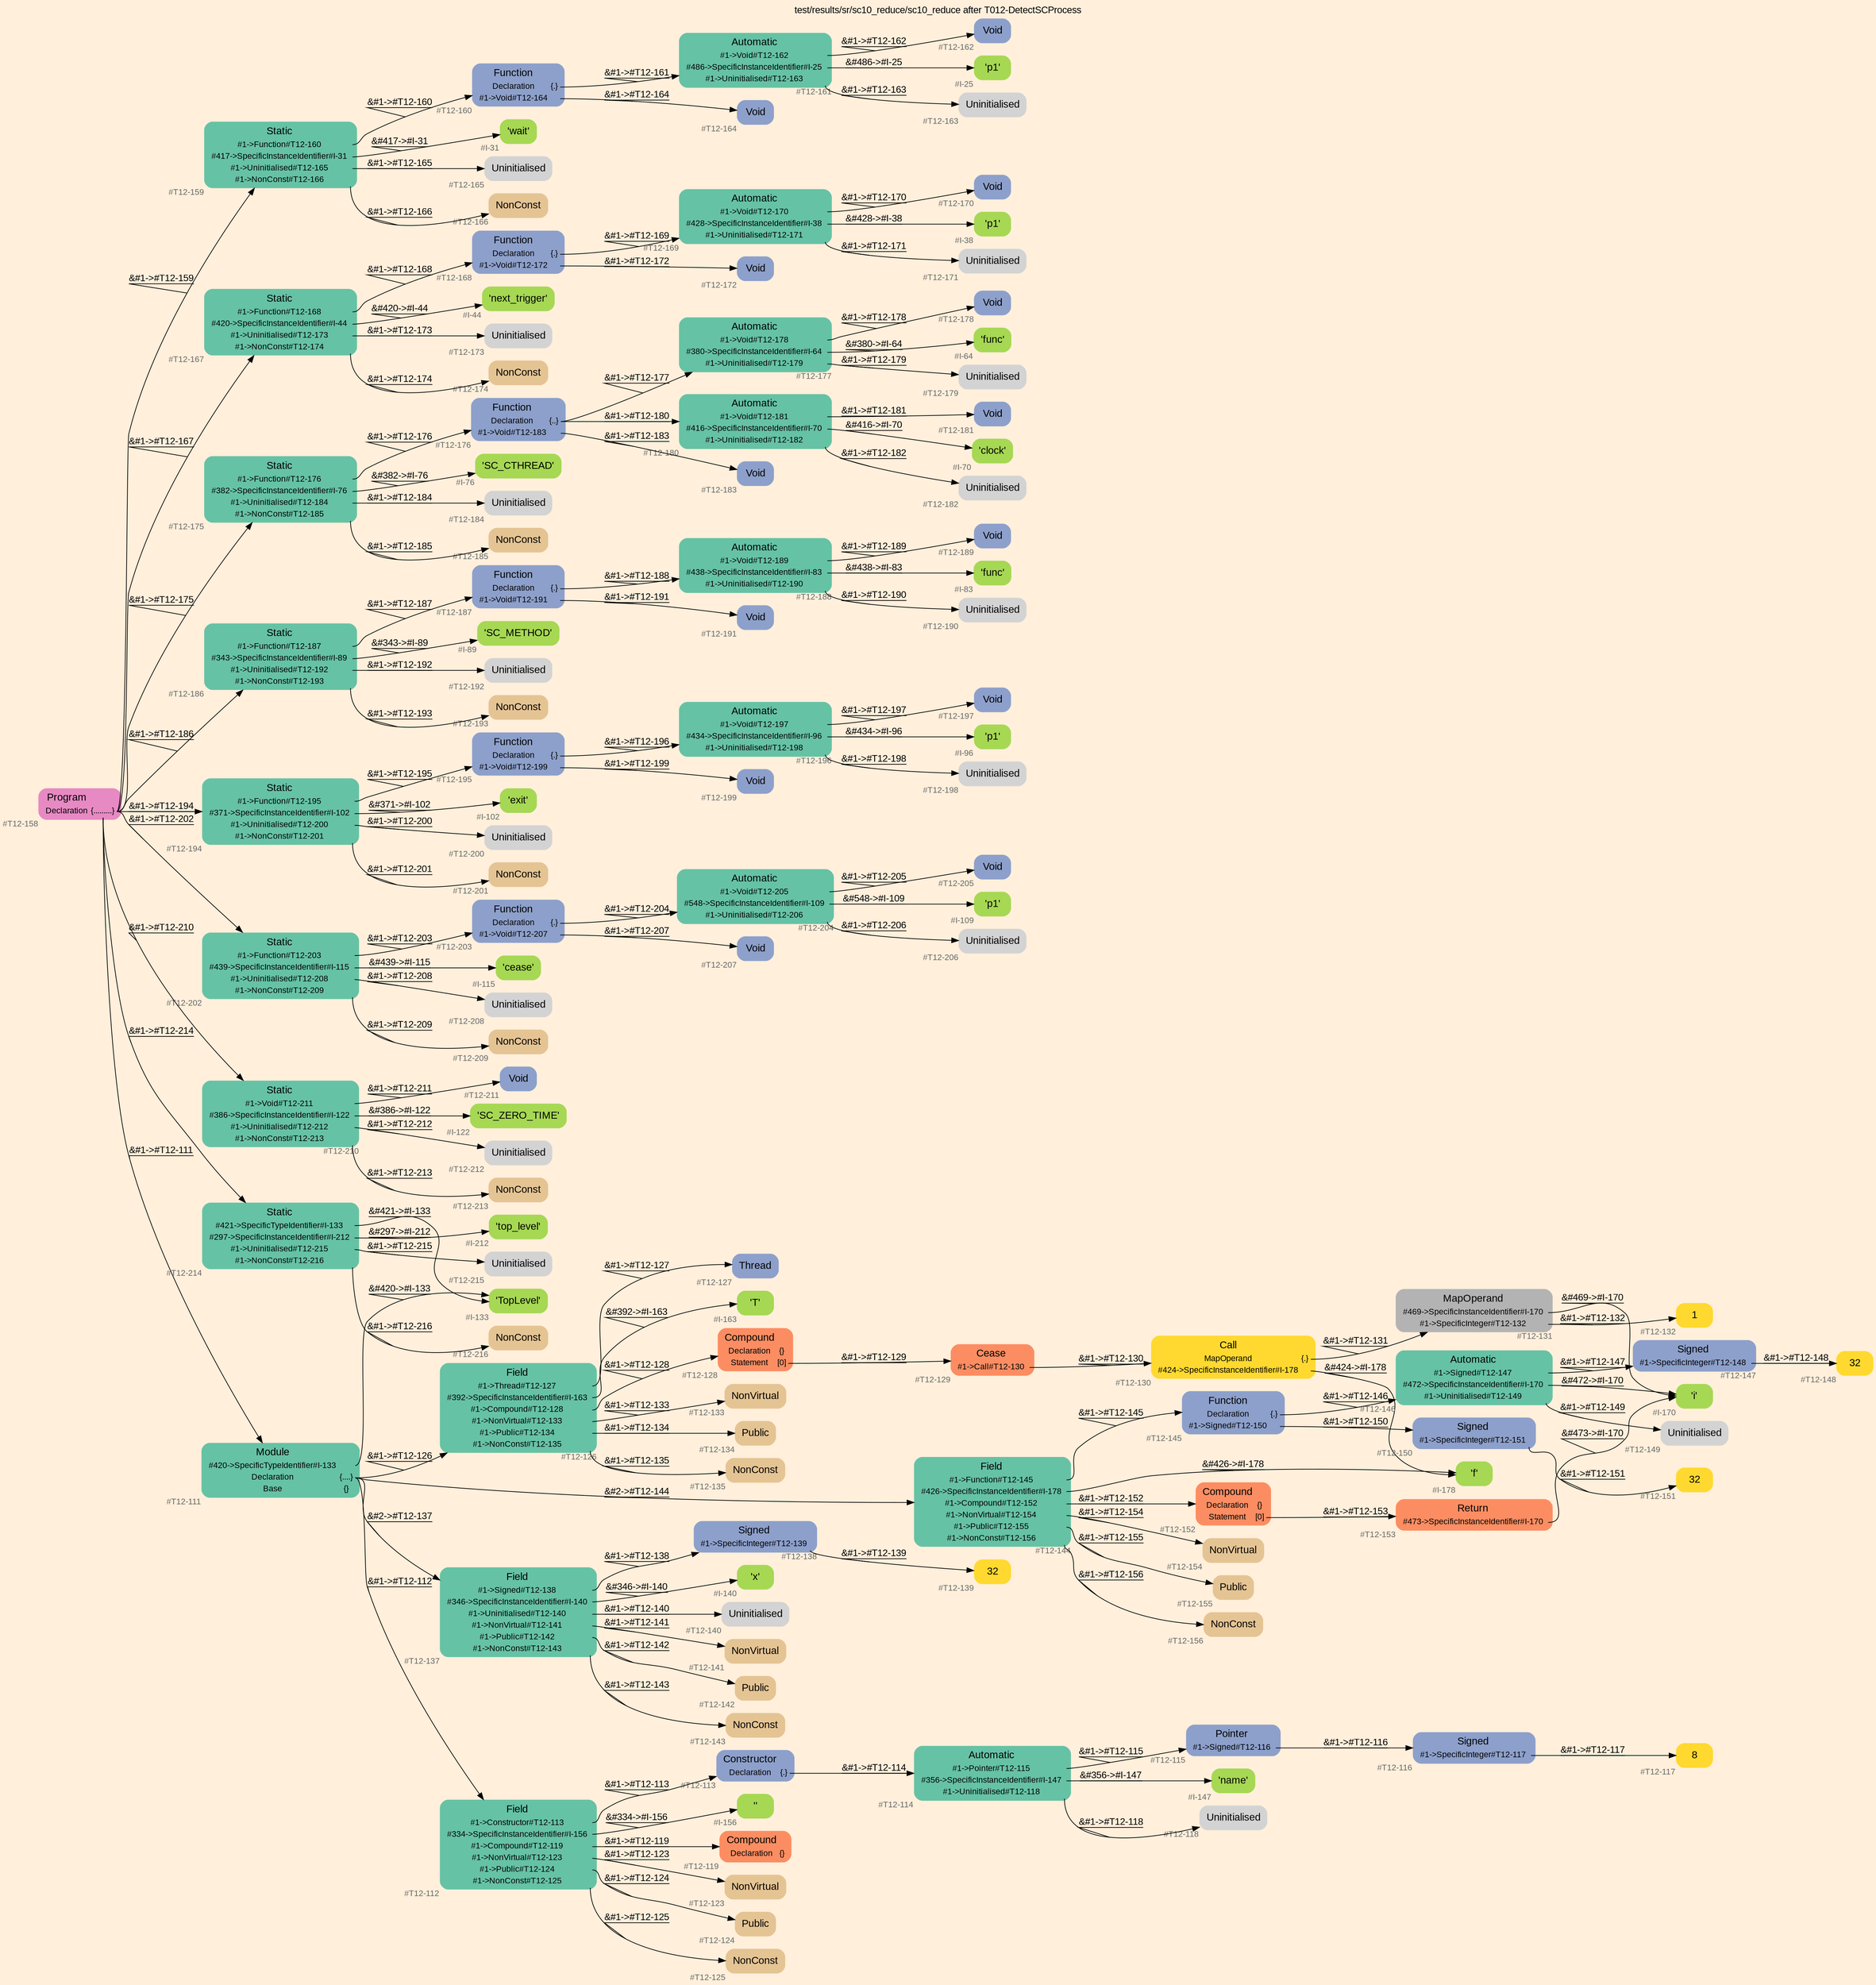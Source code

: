 digraph "test/results/sr/sc10_reduce/sc10_reduce after T012-DetectSCProcess" {
label = "test/results/sr/sc10_reduce/sc10_reduce after T012-DetectSCProcess"
labelloc = t
graph [
    rankdir = "LR"
    ranksep = 0.3
    bgcolor = antiquewhite1
    color = black
    fontcolor = black
    fontname = "Arial"
];
node [
    fontname = "Arial"
];
edge [
    fontname = "Arial"
];

// -------------------- node figure --------------------
// -------- block #T12-158 ----------
"#T12-158" [
    fillcolor = "/set28/4"
    xlabel = "#T12-158"
    fontsize = "12"
    fontcolor = grey40
    shape = "plaintext"
    label = <<TABLE BORDER="0" CELLBORDER="0" CELLSPACING="0">
     <TR><TD><FONT COLOR="black" POINT-SIZE="15">Program</FONT></TD></TR>
     <TR><TD><FONT COLOR="black" POINT-SIZE="12">Declaration</FONT></TD><TD PORT="port0"><FONT COLOR="black" POINT-SIZE="12">{.........}</FONT></TD></TR>
    </TABLE>>
    style = "rounded,filled"
];

// -------- block #T12-159 ----------
"#T12-159" [
    fillcolor = "/set28/1"
    xlabel = "#T12-159"
    fontsize = "12"
    fontcolor = grey40
    shape = "plaintext"
    label = <<TABLE BORDER="0" CELLBORDER="0" CELLSPACING="0">
     <TR><TD><FONT COLOR="black" POINT-SIZE="15">Static</FONT></TD></TR>
     <TR><TD><FONT COLOR="black" POINT-SIZE="12">#1-&gt;Function#T12-160</FONT></TD><TD PORT="port0"></TD></TR>
     <TR><TD><FONT COLOR="black" POINT-SIZE="12">#417-&gt;SpecificInstanceIdentifier#I-31</FONT></TD><TD PORT="port1"></TD></TR>
     <TR><TD><FONT COLOR="black" POINT-SIZE="12">#1-&gt;Uninitialised#T12-165</FONT></TD><TD PORT="port2"></TD></TR>
     <TR><TD><FONT COLOR="black" POINT-SIZE="12">#1-&gt;NonConst#T12-166</FONT></TD><TD PORT="port3"></TD></TR>
    </TABLE>>
    style = "rounded,filled"
];

// -------- block #T12-160 ----------
"#T12-160" [
    fillcolor = "/set28/3"
    xlabel = "#T12-160"
    fontsize = "12"
    fontcolor = grey40
    shape = "plaintext"
    label = <<TABLE BORDER="0" CELLBORDER="0" CELLSPACING="0">
     <TR><TD><FONT COLOR="black" POINT-SIZE="15">Function</FONT></TD></TR>
     <TR><TD><FONT COLOR="black" POINT-SIZE="12">Declaration</FONT></TD><TD PORT="port0"><FONT COLOR="black" POINT-SIZE="12">{.}</FONT></TD></TR>
     <TR><TD><FONT COLOR="black" POINT-SIZE="12">#1-&gt;Void#T12-164</FONT></TD><TD PORT="port1"></TD></TR>
    </TABLE>>
    style = "rounded,filled"
];

// -------- block #T12-161 ----------
"#T12-161" [
    fillcolor = "/set28/1"
    xlabel = "#T12-161"
    fontsize = "12"
    fontcolor = grey40
    shape = "plaintext"
    label = <<TABLE BORDER="0" CELLBORDER="0" CELLSPACING="0">
     <TR><TD><FONT COLOR="black" POINT-SIZE="15">Automatic</FONT></TD></TR>
     <TR><TD><FONT COLOR="black" POINT-SIZE="12">#1-&gt;Void#T12-162</FONT></TD><TD PORT="port0"></TD></TR>
     <TR><TD><FONT COLOR="black" POINT-SIZE="12">#486-&gt;SpecificInstanceIdentifier#I-25</FONT></TD><TD PORT="port1"></TD></TR>
     <TR><TD><FONT COLOR="black" POINT-SIZE="12">#1-&gt;Uninitialised#T12-163</FONT></TD><TD PORT="port2"></TD></TR>
    </TABLE>>
    style = "rounded,filled"
];

// -------- block #T12-162 ----------
"#T12-162" [
    fillcolor = "/set28/3"
    xlabel = "#T12-162"
    fontsize = "12"
    fontcolor = grey40
    shape = "plaintext"
    label = <<TABLE BORDER="0" CELLBORDER="0" CELLSPACING="0">
     <TR><TD><FONT COLOR="black" POINT-SIZE="15">Void</FONT></TD></TR>
    </TABLE>>
    style = "rounded,filled"
];

// -------- block #I-25 ----------
"#I-25" [
    fillcolor = "/set28/5"
    xlabel = "#I-25"
    fontsize = "12"
    fontcolor = grey40
    shape = "plaintext"
    label = <<TABLE BORDER="0" CELLBORDER="0" CELLSPACING="0">
     <TR><TD><FONT COLOR="black" POINT-SIZE="15">'p1'</FONT></TD></TR>
    </TABLE>>
    style = "rounded,filled"
];

// -------- block #T12-163 ----------
"#T12-163" [
    xlabel = "#T12-163"
    fontsize = "12"
    fontcolor = grey40
    shape = "plaintext"
    label = <<TABLE BORDER="0" CELLBORDER="0" CELLSPACING="0">
     <TR><TD><FONT COLOR="black" POINT-SIZE="15">Uninitialised</FONT></TD></TR>
    </TABLE>>
    style = "rounded,filled"
];

// -------- block #T12-164 ----------
"#T12-164" [
    fillcolor = "/set28/3"
    xlabel = "#T12-164"
    fontsize = "12"
    fontcolor = grey40
    shape = "plaintext"
    label = <<TABLE BORDER="0" CELLBORDER="0" CELLSPACING="0">
     <TR><TD><FONT COLOR="black" POINT-SIZE="15">Void</FONT></TD></TR>
    </TABLE>>
    style = "rounded,filled"
];

// -------- block #I-31 ----------
"#I-31" [
    fillcolor = "/set28/5"
    xlabel = "#I-31"
    fontsize = "12"
    fontcolor = grey40
    shape = "plaintext"
    label = <<TABLE BORDER="0" CELLBORDER="0" CELLSPACING="0">
     <TR><TD><FONT COLOR="black" POINT-SIZE="15">'wait'</FONT></TD></TR>
    </TABLE>>
    style = "rounded,filled"
];

// -------- block #T12-165 ----------
"#T12-165" [
    xlabel = "#T12-165"
    fontsize = "12"
    fontcolor = grey40
    shape = "plaintext"
    label = <<TABLE BORDER="0" CELLBORDER="0" CELLSPACING="0">
     <TR><TD><FONT COLOR="black" POINT-SIZE="15">Uninitialised</FONT></TD></TR>
    </TABLE>>
    style = "rounded,filled"
];

// -------- block #T12-166 ----------
"#T12-166" [
    fillcolor = "/set28/7"
    xlabel = "#T12-166"
    fontsize = "12"
    fontcolor = grey40
    shape = "plaintext"
    label = <<TABLE BORDER="0" CELLBORDER="0" CELLSPACING="0">
     <TR><TD><FONT COLOR="black" POINT-SIZE="15">NonConst</FONT></TD></TR>
    </TABLE>>
    style = "rounded,filled"
];

// -------- block #T12-167 ----------
"#T12-167" [
    fillcolor = "/set28/1"
    xlabel = "#T12-167"
    fontsize = "12"
    fontcolor = grey40
    shape = "plaintext"
    label = <<TABLE BORDER="0" CELLBORDER="0" CELLSPACING="0">
     <TR><TD><FONT COLOR="black" POINT-SIZE="15">Static</FONT></TD></TR>
     <TR><TD><FONT COLOR="black" POINT-SIZE="12">#1-&gt;Function#T12-168</FONT></TD><TD PORT="port0"></TD></TR>
     <TR><TD><FONT COLOR="black" POINT-SIZE="12">#420-&gt;SpecificInstanceIdentifier#I-44</FONT></TD><TD PORT="port1"></TD></TR>
     <TR><TD><FONT COLOR="black" POINT-SIZE="12">#1-&gt;Uninitialised#T12-173</FONT></TD><TD PORT="port2"></TD></TR>
     <TR><TD><FONT COLOR="black" POINT-SIZE="12">#1-&gt;NonConst#T12-174</FONT></TD><TD PORT="port3"></TD></TR>
    </TABLE>>
    style = "rounded,filled"
];

// -------- block #T12-168 ----------
"#T12-168" [
    fillcolor = "/set28/3"
    xlabel = "#T12-168"
    fontsize = "12"
    fontcolor = grey40
    shape = "plaintext"
    label = <<TABLE BORDER="0" CELLBORDER="0" CELLSPACING="0">
     <TR><TD><FONT COLOR="black" POINT-SIZE="15">Function</FONT></TD></TR>
     <TR><TD><FONT COLOR="black" POINT-SIZE="12">Declaration</FONT></TD><TD PORT="port0"><FONT COLOR="black" POINT-SIZE="12">{.}</FONT></TD></TR>
     <TR><TD><FONT COLOR="black" POINT-SIZE="12">#1-&gt;Void#T12-172</FONT></TD><TD PORT="port1"></TD></TR>
    </TABLE>>
    style = "rounded,filled"
];

// -------- block #T12-169 ----------
"#T12-169" [
    fillcolor = "/set28/1"
    xlabel = "#T12-169"
    fontsize = "12"
    fontcolor = grey40
    shape = "plaintext"
    label = <<TABLE BORDER="0" CELLBORDER="0" CELLSPACING="0">
     <TR><TD><FONT COLOR="black" POINT-SIZE="15">Automatic</FONT></TD></TR>
     <TR><TD><FONT COLOR="black" POINT-SIZE="12">#1-&gt;Void#T12-170</FONT></TD><TD PORT="port0"></TD></TR>
     <TR><TD><FONT COLOR="black" POINT-SIZE="12">#428-&gt;SpecificInstanceIdentifier#I-38</FONT></TD><TD PORT="port1"></TD></TR>
     <TR><TD><FONT COLOR="black" POINT-SIZE="12">#1-&gt;Uninitialised#T12-171</FONT></TD><TD PORT="port2"></TD></TR>
    </TABLE>>
    style = "rounded,filled"
];

// -------- block #T12-170 ----------
"#T12-170" [
    fillcolor = "/set28/3"
    xlabel = "#T12-170"
    fontsize = "12"
    fontcolor = grey40
    shape = "plaintext"
    label = <<TABLE BORDER="0" CELLBORDER="0" CELLSPACING="0">
     <TR><TD><FONT COLOR="black" POINT-SIZE="15">Void</FONT></TD></TR>
    </TABLE>>
    style = "rounded,filled"
];

// -------- block #I-38 ----------
"#I-38" [
    fillcolor = "/set28/5"
    xlabel = "#I-38"
    fontsize = "12"
    fontcolor = grey40
    shape = "plaintext"
    label = <<TABLE BORDER="0" CELLBORDER="0" CELLSPACING="0">
     <TR><TD><FONT COLOR="black" POINT-SIZE="15">'p1'</FONT></TD></TR>
    </TABLE>>
    style = "rounded,filled"
];

// -------- block #T12-171 ----------
"#T12-171" [
    xlabel = "#T12-171"
    fontsize = "12"
    fontcolor = grey40
    shape = "plaintext"
    label = <<TABLE BORDER="0" CELLBORDER="0" CELLSPACING="0">
     <TR><TD><FONT COLOR="black" POINT-SIZE="15">Uninitialised</FONT></TD></TR>
    </TABLE>>
    style = "rounded,filled"
];

// -------- block #T12-172 ----------
"#T12-172" [
    fillcolor = "/set28/3"
    xlabel = "#T12-172"
    fontsize = "12"
    fontcolor = grey40
    shape = "plaintext"
    label = <<TABLE BORDER="0" CELLBORDER="0" CELLSPACING="0">
     <TR><TD><FONT COLOR="black" POINT-SIZE="15">Void</FONT></TD></TR>
    </TABLE>>
    style = "rounded,filled"
];

// -------- block #I-44 ----------
"#I-44" [
    fillcolor = "/set28/5"
    xlabel = "#I-44"
    fontsize = "12"
    fontcolor = grey40
    shape = "plaintext"
    label = <<TABLE BORDER="0" CELLBORDER="0" CELLSPACING="0">
     <TR><TD><FONT COLOR="black" POINT-SIZE="15">'next_trigger'</FONT></TD></TR>
    </TABLE>>
    style = "rounded,filled"
];

// -------- block #T12-173 ----------
"#T12-173" [
    xlabel = "#T12-173"
    fontsize = "12"
    fontcolor = grey40
    shape = "plaintext"
    label = <<TABLE BORDER="0" CELLBORDER="0" CELLSPACING="0">
     <TR><TD><FONT COLOR="black" POINT-SIZE="15">Uninitialised</FONT></TD></TR>
    </TABLE>>
    style = "rounded,filled"
];

// -------- block #T12-174 ----------
"#T12-174" [
    fillcolor = "/set28/7"
    xlabel = "#T12-174"
    fontsize = "12"
    fontcolor = grey40
    shape = "plaintext"
    label = <<TABLE BORDER="0" CELLBORDER="0" CELLSPACING="0">
     <TR><TD><FONT COLOR="black" POINT-SIZE="15">NonConst</FONT></TD></TR>
    </TABLE>>
    style = "rounded,filled"
];

// -------- block #T12-175 ----------
"#T12-175" [
    fillcolor = "/set28/1"
    xlabel = "#T12-175"
    fontsize = "12"
    fontcolor = grey40
    shape = "plaintext"
    label = <<TABLE BORDER="0" CELLBORDER="0" CELLSPACING="0">
     <TR><TD><FONT COLOR="black" POINT-SIZE="15">Static</FONT></TD></TR>
     <TR><TD><FONT COLOR="black" POINT-SIZE="12">#1-&gt;Function#T12-176</FONT></TD><TD PORT="port0"></TD></TR>
     <TR><TD><FONT COLOR="black" POINT-SIZE="12">#382-&gt;SpecificInstanceIdentifier#I-76</FONT></TD><TD PORT="port1"></TD></TR>
     <TR><TD><FONT COLOR="black" POINT-SIZE="12">#1-&gt;Uninitialised#T12-184</FONT></TD><TD PORT="port2"></TD></TR>
     <TR><TD><FONT COLOR="black" POINT-SIZE="12">#1-&gt;NonConst#T12-185</FONT></TD><TD PORT="port3"></TD></TR>
    </TABLE>>
    style = "rounded,filled"
];

// -------- block #T12-176 ----------
"#T12-176" [
    fillcolor = "/set28/3"
    xlabel = "#T12-176"
    fontsize = "12"
    fontcolor = grey40
    shape = "plaintext"
    label = <<TABLE BORDER="0" CELLBORDER="0" CELLSPACING="0">
     <TR><TD><FONT COLOR="black" POINT-SIZE="15">Function</FONT></TD></TR>
     <TR><TD><FONT COLOR="black" POINT-SIZE="12">Declaration</FONT></TD><TD PORT="port0"><FONT COLOR="black" POINT-SIZE="12">{..}</FONT></TD></TR>
     <TR><TD><FONT COLOR="black" POINT-SIZE="12">#1-&gt;Void#T12-183</FONT></TD><TD PORT="port1"></TD></TR>
    </TABLE>>
    style = "rounded,filled"
];

// -------- block #T12-177 ----------
"#T12-177" [
    fillcolor = "/set28/1"
    xlabel = "#T12-177"
    fontsize = "12"
    fontcolor = grey40
    shape = "plaintext"
    label = <<TABLE BORDER="0" CELLBORDER="0" CELLSPACING="0">
     <TR><TD><FONT COLOR="black" POINT-SIZE="15">Automatic</FONT></TD></TR>
     <TR><TD><FONT COLOR="black" POINT-SIZE="12">#1-&gt;Void#T12-178</FONT></TD><TD PORT="port0"></TD></TR>
     <TR><TD><FONT COLOR="black" POINT-SIZE="12">#380-&gt;SpecificInstanceIdentifier#I-64</FONT></TD><TD PORT="port1"></TD></TR>
     <TR><TD><FONT COLOR="black" POINT-SIZE="12">#1-&gt;Uninitialised#T12-179</FONT></TD><TD PORT="port2"></TD></TR>
    </TABLE>>
    style = "rounded,filled"
];

// -------- block #T12-178 ----------
"#T12-178" [
    fillcolor = "/set28/3"
    xlabel = "#T12-178"
    fontsize = "12"
    fontcolor = grey40
    shape = "plaintext"
    label = <<TABLE BORDER="0" CELLBORDER="0" CELLSPACING="0">
     <TR><TD><FONT COLOR="black" POINT-SIZE="15">Void</FONT></TD></TR>
    </TABLE>>
    style = "rounded,filled"
];

// -------- block #I-64 ----------
"#I-64" [
    fillcolor = "/set28/5"
    xlabel = "#I-64"
    fontsize = "12"
    fontcolor = grey40
    shape = "plaintext"
    label = <<TABLE BORDER="0" CELLBORDER="0" CELLSPACING="0">
     <TR><TD><FONT COLOR="black" POINT-SIZE="15">'func'</FONT></TD></TR>
    </TABLE>>
    style = "rounded,filled"
];

// -------- block #T12-179 ----------
"#T12-179" [
    xlabel = "#T12-179"
    fontsize = "12"
    fontcolor = grey40
    shape = "plaintext"
    label = <<TABLE BORDER="0" CELLBORDER="0" CELLSPACING="0">
     <TR><TD><FONT COLOR="black" POINT-SIZE="15">Uninitialised</FONT></TD></TR>
    </TABLE>>
    style = "rounded,filled"
];

// -------- block #T12-180 ----------
"#T12-180" [
    fillcolor = "/set28/1"
    xlabel = "#T12-180"
    fontsize = "12"
    fontcolor = grey40
    shape = "plaintext"
    label = <<TABLE BORDER="0" CELLBORDER="0" CELLSPACING="0">
     <TR><TD><FONT COLOR="black" POINT-SIZE="15">Automatic</FONT></TD></TR>
     <TR><TD><FONT COLOR="black" POINT-SIZE="12">#1-&gt;Void#T12-181</FONT></TD><TD PORT="port0"></TD></TR>
     <TR><TD><FONT COLOR="black" POINT-SIZE="12">#416-&gt;SpecificInstanceIdentifier#I-70</FONT></TD><TD PORT="port1"></TD></TR>
     <TR><TD><FONT COLOR="black" POINT-SIZE="12">#1-&gt;Uninitialised#T12-182</FONT></TD><TD PORT="port2"></TD></TR>
    </TABLE>>
    style = "rounded,filled"
];

// -------- block #T12-181 ----------
"#T12-181" [
    fillcolor = "/set28/3"
    xlabel = "#T12-181"
    fontsize = "12"
    fontcolor = grey40
    shape = "plaintext"
    label = <<TABLE BORDER="0" CELLBORDER="0" CELLSPACING="0">
     <TR><TD><FONT COLOR="black" POINT-SIZE="15">Void</FONT></TD></TR>
    </TABLE>>
    style = "rounded,filled"
];

// -------- block #I-70 ----------
"#I-70" [
    fillcolor = "/set28/5"
    xlabel = "#I-70"
    fontsize = "12"
    fontcolor = grey40
    shape = "plaintext"
    label = <<TABLE BORDER="0" CELLBORDER="0" CELLSPACING="0">
     <TR><TD><FONT COLOR="black" POINT-SIZE="15">'clock'</FONT></TD></TR>
    </TABLE>>
    style = "rounded,filled"
];

// -------- block #T12-182 ----------
"#T12-182" [
    xlabel = "#T12-182"
    fontsize = "12"
    fontcolor = grey40
    shape = "plaintext"
    label = <<TABLE BORDER="0" CELLBORDER="0" CELLSPACING="0">
     <TR><TD><FONT COLOR="black" POINT-SIZE="15">Uninitialised</FONT></TD></TR>
    </TABLE>>
    style = "rounded,filled"
];

// -------- block #T12-183 ----------
"#T12-183" [
    fillcolor = "/set28/3"
    xlabel = "#T12-183"
    fontsize = "12"
    fontcolor = grey40
    shape = "plaintext"
    label = <<TABLE BORDER="0" CELLBORDER="0" CELLSPACING="0">
     <TR><TD><FONT COLOR="black" POINT-SIZE="15">Void</FONT></TD></TR>
    </TABLE>>
    style = "rounded,filled"
];

// -------- block #I-76 ----------
"#I-76" [
    fillcolor = "/set28/5"
    xlabel = "#I-76"
    fontsize = "12"
    fontcolor = grey40
    shape = "plaintext"
    label = <<TABLE BORDER="0" CELLBORDER="0" CELLSPACING="0">
     <TR><TD><FONT COLOR="black" POINT-SIZE="15">'SC_CTHREAD'</FONT></TD></TR>
    </TABLE>>
    style = "rounded,filled"
];

// -------- block #T12-184 ----------
"#T12-184" [
    xlabel = "#T12-184"
    fontsize = "12"
    fontcolor = grey40
    shape = "plaintext"
    label = <<TABLE BORDER="0" CELLBORDER="0" CELLSPACING="0">
     <TR><TD><FONT COLOR="black" POINT-SIZE="15">Uninitialised</FONT></TD></TR>
    </TABLE>>
    style = "rounded,filled"
];

// -------- block #T12-185 ----------
"#T12-185" [
    fillcolor = "/set28/7"
    xlabel = "#T12-185"
    fontsize = "12"
    fontcolor = grey40
    shape = "plaintext"
    label = <<TABLE BORDER="0" CELLBORDER="0" CELLSPACING="0">
     <TR><TD><FONT COLOR="black" POINT-SIZE="15">NonConst</FONT></TD></TR>
    </TABLE>>
    style = "rounded,filled"
];

// -------- block #T12-186 ----------
"#T12-186" [
    fillcolor = "/set28/1"
    xlabel = "#T12-186"
    fontsize = "12"
    fontcolor = grey40
    shape = "plaintext"
    label = <<TABLE BORDER="0" CELLBORDER="0" CELLSPACING="0">
     <TR><TD><FONT COLOR="black" POINT-SIZE="15">Static</FONT></TD></TR>
     <TR><TD><FONT COLOR="black" POINT-SIZE="12">#1-&gt;Function#T12-187</FONT></TD><TD PORT="port0"></TD></TR>
     <TR><TD><FONT COLOR="black" POINT-SIZE="12">#343-&gt;SpecificInstanceIdentifier#I-89</FONT></TD><TD PORT="port1"></TD></TR>
     <TR><TD><FONT COLOR="black" POINT-SIZE="12">#1-&gt;Uninitialised#T12-192</FONT></TD><TD PORT="port2"></TD></TR>
     <TR><TD><FONT COLOR="black" POINT-SIZE="12">#1-&gt;NonConst#T12-193</FONT></TD><TD PORT="port3"></TD></TR>
    </TABLE>>
    style = "rounded,filled"
];

// -------- block #T12-187 ----------
"#T12-187" [
    fillcolor = "/set28/3"
    xlabel = "#T12-187"
    fontsize = "12"
    fontcolor = grey40
    shape = "plaintext"
    label = <<TABLE BORDER="0" CELLBORDER="0" CELLSPACING="0">
     <TR><TD><FONT COLOR="black" POINT-SIZE="15">Function</FONT></TD></TR>
     <TR><TD><FONT COLOR="black" POINT-SIZE="12">Declaration</FONT></TD><TD PORT="port0"><FONT COLOR="black" POINT-SIZE="12">{.}</FONT></TD></TR>
     <TR><TD><FONT COLOR="black" POINT-SIZE="12">#1-&gt;Void#T12-191</FONT></TD><TD PORT="port1"></TD></TR>
    </TABLE>>
    style = "rounded,filled"
];

// -------- block #T12-188 ----------
"#T12-188" [
    fillcolor = "/set28/1"
    xlabel = "#T12-188"
    fontsize = "12"
    fontcolor = grey40
    shape = "plaintext"
    label = <<TABLE BORDER="0" CELLBORDER="0" CELLSPACING="0">
     <TR><TD><FONT COLOR="black" POINT-SIZE="15">Automatic</FONT></TD></TR>
     <TR><TD><FONT COLOR="black" POINT-SIZE="12">#1-&gt;Void#T12-189</FONT></TD><TD PORT="port0"></TD></TR>
     <TR><TD><FONT COLOR="black" POINT-SIZE="12">#438-&gt;SpecificInstanceIdentifier#I-83</FONT></TD><TD PORT="port1"></TD></TR>
     <TR><TD><FONT COLOR="black" POINT-SIZE="12">#1-&gt;Uninitialised#T12-190</FONT></TD><TD PORT="port2"></TD></TR>
    </TABLE>>
    style = "rounded,filled"
];

// -------- block #T12-189 ----------
"#T12-189" [
    fillcolor = "/set28/3"
    xlabel = "#T12-189"
    fontsize = "12"
    fontcolor = grey40
    shape = "plaintext"
    label = <<TABLE BORDER="0" CELLBORDER="0" CELLSPACING="0">
     <TR><TD><FONT COLOR="black" POINT-SIZE="15">Void</FONT></TD></TR>
    </TABLE>>
    style = "rounded,filled"
];

// -------- block #I-83 ----------
"#I-83" [
    fillcolor = "/set28/5"
    xlabel = "#I-83"
    fontsize = "12"
    fontcolor = grey40
    shape = "plaintext"
    label = <<TABLE BORDER="0" CELLBORDER="0" CELLSPACING="0">
     <TR><TD><FONT COLOR="black" POINT-SIZE="15">'func'</FONT></TD></TR>
    </TABLE>>
    style = "rounded,filled"
];

// -------- block #T12-190 ----------
"#T12-190" [
    xlabel = "#T12-190"
    fontsize = "12"
    fontcolor = grey40
    shape = "plaintext"
    label = <<TABLE BORDER="0" CELLBORDER="0" CELLSPACING="0">
     <TR><TD><FONT COLOR="black" POINT-SIZE="15">Uninitialised</FONT></TD></TR>
    </TABLE>>
    style = "rounded,filled"
];

// -------- block #T12-191 ----------
"#T12-191" [
    fillcolor = "/set28/3"
    xlabel = "#T12-191"
    fontsize = "12"
    fontcolor = grey40
    shape = "plaintext"
    label = <<TABLE BORDER="0" CELLBORDER="0" CELLSPACING="0">
     <TR><TD><FONT COLOR="black" POINT-SIZE="15">Void</FONT></TD></TR>
    </TABLE>>
    style = "rounded,filled"
];

// -------- block #I-89 ----------
"#I-89" [
    fillcolor = "/set28/5"
    xlabel = "#I-89"
    fontsize = "12"
    fontcolor = grey40
    shape = "plaintext"
    label = <<TABLE BORDER="0" CELLBORDER="0" CELLSPACING="0">
     <TR><TD><FONT COLOR="black" POINT-SIZE="15">'SC_METHOD'</FONT></TD></TR>
    </TABLE>>
    style = "rounded,filled"
];

// -------- block #T12-192 ----------
"#T12-192" [
    xlabel = "#T12-192"
    fontsize = "12"
    fontcolor = grey40
    shape = "plaintext"
    label = <<TABLE BORDER="0" CELLBORDER="0" CELLSPACING="0">
     <TR><TD><FONT COLOR="black" POINT-SIZE="15">Uninitialised</FONT></TD></TR>
    </TABLE>>
    style = "rounded,filled"
];

// -------- block #T12-193 ----------
"#T12-193" [
    fillcolor = "/set28/7"
    xlabel = "#T12-193"
    fontsize = "12"
    fontcolor = grey40
    shape = "plaintext"
    label = <<TABLE BORDER="0" CELLBORDER="0" CELLSPACING="0">
     <TR><TD><FONT COLOR="black" POINT-SIZE="15">NonConst</FONT></TD></TR>
    </TABLE>>
    style = "rounded,filled"
];

// -------- block #T12-194 ----------
"#T12-194" [
    fillcolor = "/set28/1"
    xlabel = "#T12-194"
    fontsize = "12"
    fontcolor = grey40
    shape = "plaintext"
    label = <<TABLE BORDER="0" CELLBORDER="0" CELLSPACING="0">
     <TR><TD><FONT COLOR="black" POINT-SIZE="15">Static</FONT></TD></TR>
     <TR><TD><FONT COLOR="black" POINT-SIZE="12">#1-&gt;Function#T12-195</FONT></TD><TD PORT="port0"></TD></TR>
     <TR><TD><FONT COLOR="black" POINT-SIZE="12">#371-&gt;SpecificInstanceIdentifier#I-102</FONT></TD><TD PORT="port1"></TD></TR>
     <TR><TD><FONT COLOR="black" POINT-SIZE="12">#1-&gt;Uninitialised#T12-200</FONT></TD><TD PORT="port2"></TD></TR>
     <TR><TD><FONT COLOR="black" POINT-SIZE="12">#1-&gt;NonConst#T12-201</FONT></TD><TD PORT="port3"></TD></TR>
    </TABLE>>
    style = "rounded,filled"
];

// -------- block #T12-195 ----------
"#T12-195" [
    fillcolor = "/set28/3"
    xlabel = "#T12-195"
    fontsize = "12"
    fontcolor = grey40
    shape = "plaintext"
    label = <<TABLE BORDER="0" CELLBORDER="0" CELLSPACING="0">
     <TR><TD><FONT COLOR="black" POINT-SIZE="15">Function</FONT></TD></TR>
     <TR><TD><FONT COLOR="black" POINT-SIZE="12">Declaration</FONT></TD><TD PORT="port0"><FONT COLOR="black" POINT-SIZE="12">{.}</FONT></TD></TR>
     <TR><TD><FONT COLOR="black" POINT-SIZE="12">#1-&gt;Void#T12-199</FONT></TD><TD PORT="port1"></TD></TR>
    </TABLE>>
    style = "rounded,filled"
];

// -------- block #T12-196 ----------
"#T12-196" [
    fillcolor = "/set28/1"
    xlabel = "#T12-196"
    fontsize = "12"
    fontcolor = grey40
    shape = "plaintext"
    label = <<TABLE BORDER="0" CELLBORDER="0" CELLSPACING="0">
     <TR><TD><FONT COLOR="black" POINT-SIZE="15">Automatic</FONT></TD></TR>
     <TR><TD><FONT COLOR="black" POINT-SIZE="12">#1-&gt;Void#T12-197</FONT></TD><TD PORT="port0"></TD></TR>
     <TR><TD><FONT COLOR="black" POINT-SIZE="12">#434-&gt;SpecificInstanceIdentifier#I-96</FONT></TD><TD PORT="port1"></TD></TR>
     <TR><TD><FONT COLOR="black" POINT-SIZE="12">#1-&gt;Uninitialised#T12-198</FONT></TD><TD PORT="port2"></TD></TR>
    </TABLE>>
    style = "rounded,filled"
];

// -------- block #T12-197 ----------
"#T12-197" [
    fillcolor = "/set28/3"
    xlabel = "#T12-197"
    fontsize = "12"
    fontcolor = grey40
    shape = "plaintext"
    label = <<TABLE BORDER="0" CELLBORDER="0" CELLSPACING="0">
     <TR><TD><FONT COLOR="black" POINT-SIZE="15">Void</FONT></TD></TR>
    </TABLE>>
    style = "rounded,filled"
];

// -------- block #I-96 ----------
"#I-96" [
    fillcolor = "/set28/5"
    xlabel = "#I-96"
    fontsize = "12"
    fontcolor = grey40
    shape = "plaintext"
    label = <<TABLE BORDER="0" CELLBORDER="0" CELLSPACING="0">
     <TR><TD><FONT COLOR="black" POINT-SIZE="15">'p1'</FONT></TD></TR>
    </TABLE>>
    style = "rounded,filled"
];

// -------- block #T12-198 ----------
"#T12-198" [
    xlabel = "#T12-198"
    fontsize = "12"
    fontcolor = grey40
    shape = "plaintext"
    label = <<TABLE BORDER="0" CELLBORDER="0" CELLSPACING="0">
     <TR><TD><FONT COLOR="black" POINT-SIZE="15">Uninitialised</FONT></TD></TR>
    </TABLE>>
    style = "rounded,filled"
];

// -------- block #T12-199 ----------
"#T12-199" [
    fillcolor = "/set28/3"
    xlabel = "#T12-199"
    fontsize = "12"
    fontcolor = grey40
    shape = "plaintext"
    label = <<TABLE BORDER="0" CELLBORDER="0" CELLSPACING="0">
     <TR><TD><FONT COLOR="black" POINT-SIZE="15">Void</FONT></TD></TR>
    </TABLE>>
    style = "rounded,filled"
];

// -------- block #I-102 ----------
"#I-102" [
    fillcolor = "/set28/5"
    xlabel = "#I-102"
    fontsize = "12"
    fontcolor = grey40
    shape = "plaintext"
    label = <<TABLE BORDER="0" CELLBORDER="0" CELLSPACING="0">
     <TR><TD><FONT COLOR="black" POINT-SIZE="15">'exit'</FONT></TD></TR>
    </TABLE>>
    style = "rounded,filled"
];

// -------- block #T12-200 ----------
"#T12-200" [
    xlabel = "#T12-200"
    fontsize = "12"
    fontcolor = grey40
    shape = "plaintext"
    label = <<TABLE BORDER="0" CELLBORDER="0" CELLSPACING="0">
     <TR><TD><FONT COLOR="black" POINT-SIZE="15">Uninitialised</FONT></TD></TR>
    </TABLE>>
    style = "rounded,filled"
];

// -------- block #T12-201 ----------
"#T12-201" [
    fillcolor = "/set28/7"
    xlabel = "#T12-201"
    fontsize = "12"
    fontcolor = grey40
    shape = "plaintext"
    label = <<TABLE BORDER="0" CELLBORDER="0" CELLSPACING="0">
     <TR><TD><FONT COLOR="black" POINT-SIZE="15">NonConst</FONT></TD></TR>
    </TABLE>>
    style = "rounded,filled"
];

// -------- block #T12-202 ----------
"#T12-202" [
    fillcolor = "/set28/1"
    xlabel = "#T12-202"
    fontsize = "12"
    fontcolor = grey40
    shape = "plaintext"
    label = <<TABLE BORDER="0" CELLBORDER="0" CELLSPACING="0">
     <TR><TD><FONT COLOR="black" POINT-SIZE="15">Static</FONT></TD></TR>
     <TR><TD><FONT COLOR="black" POINT-SIZE="12">#1-&gt;Function#T12-203</FONT></TD><TD PORT="port0"></TD></TR>
     <TR><TD><FONT COLOR="black" POINT-SIZE="12">#439-&gt;SpecificInstanceIdentifier#I-115</FONT></TD><TD PORT="port1"></TD></TR>
     <TR><TD><FONT COLOR="black" POINT-SIZE="12">#1-&gt;Uninitialised#T12-208</FONT></TD><TD PORT="port2"></TD></TR>
     <TR><TD><FONT COLOR="black" POINT-SIZE="12">#1-&gt;NonConst#T12-209</FONT></TD><TD PORT="port3"></TD></TR>
    </TABLE>>
    style = "rounded,filled"
];

// -------- block #T12-203 ----------
"#T12-203" [
    fillcolor = "/set28/3"
    xlabel = "#T12-203"
    fontsize = "12"
    fontcolor = grey40
    shape = "plaintext"
    label = <<TABLE BORDER="0" CELLBORDER="0" CELLSPACING="0">
     <TR><TD><FONT COLOR="black" POINT-SIZE="15">Function</FONT></TD></TR>
     <TR><TD><FONT COLOR="black" POINT-SIZE="12">Declaration</FONT></TD><TD PORT="port0"><FONT COLOR="black" POINT-SIZE="12">{.}</FONT></TD></TR>
     <TR><TD><FONT COLOR="black" POINT-SIZE="12">#1-&gt;Void#T12-207</FONT></TD><TD PORT="port1"></TD></TR>
    </TABLE>>
    style = "rounded,filled"
];

// -------- block #T12-204 ----------
"#T12-204" [
    fillcolor = "/set28/1"
    xlabel = "#T12-204"
    fontsize = "12"
    fontcolor = grey40
    shape = "plaintext"
    label = <<TABLE BORDER="0" CELLBORDER="0" CELLSPACING="0">
     <TR><TD><FONT COLOR="black" POINT-SIZE="15">Automatic</FONT></TD></TR>
     <TR><TD><FONT COLOR="black" POINT-SIZE="12">#1-&gt;Void#T12-205</FONT></TD><TD PORT="port0"></TD></TR>
     <TR><TD><FONT COLOR="black" POINT-SIZE="12">#548-&gt;SpecificInstanceIdentifier#I-109</FONT></TD><TD PORT="port1"></TD></TR>
     <TR><TD><FONT COLOR="black" POINT-SIZE="12">#1-&gt;Uninitialised#T12-206</FONT></TD><TD PORT="port2"></TD></TR>
    </TABLE>>
    style = "rounded,filled"
];

// -------- block #T12-205 ----------
"#T12-205" [
    fillcolor = "/set28/3"
    xlabel = "#T12-205"
    fontsize = "12"
    fontcolor = grey40
    shape = "plaintext"
    label = <<TABLE BORDER="0" CELLBORDER="0" CELLSPACING="0">
     <TR><TD><FONT COLOR="black" POINT-SIZE="15">Void</FONT></TD></TR>
    </TABLE>>
    style = "rounded,filled"
];

// -------- block #I-109 ----------
"#I-109" [
    fillcolor = "/set28/5"
    xlabel = "#I-109"
    fontsize = "12"
    fontcolor = grey40
    shape = "plaintext"
    label = <<TABLE BORDER="0" CELLBORDER="0" CELLSPACING="0">
     <TR><TD><FONT COLOR="black" POINT-SIZE="15">'p1'</FONT></TD></TR>
    </TABLE>>
    style = "rounded,filled"
];

// -------- block #T12-206 ----------
"#T12-206" [
    xlabel = "#T12-206"
    fontsize = "12"
    fontcolor = grey40
    shape = "plaintext"
    label = <<TABLE BORDER="0" CELLBORDER="0" CELLSPACING="0">
     <TR><TD><FONT COLOR="black" POINT-SIZE="15">Uninitialised</FONT></TD></TR>
    </TABLE>>
    style = "rounded,filled"
];

// -------- block #T12-207 ----------
"#T12-207" [
    fillcolor = "/set28/3"
    xlabel = "#T12-207"
    fontsize = "12"
    fontcolor = grey40
    shape = "plaintext"
    label = <<TABLE BORDER="0" CELLBORDER="0" CELLSPACING="0">
     <TR><TD><FONT COLOR="black" POINT-SIZE="15">Void</FONT></TD></TR>
    </TABLE>>
    style = "rounded,filled"
];

// -------- block #I-115 ----------
"#I-115" [
    fillcolor = "/set28/5"
    xlabel = "#I-115"
    fontsize = "12"
    fontcolor = grey40
    shape = "plaintext"
    label = <<TABLE BORDER="0" CELLBORDER="0" CELLSPACING="0">
     <TR><TD><FONT COLOR="black" POINT-SIZE="15">'cease'</FONT></TD></TR>
    </TABLE>>
    style = "rounded,filled"
];

// -------- block #T12-208 ----------
"#T12-208" [
    xlabel = "#T12-208"
    fontsize = "12"
    fontcolor = grey40
    shape = "plaintext"
    label = <<TABLE BORDER="0" CELLBORDER="0" CELLSPACING="0">
     <TR><TD><FONT COLOR="black" POINT-SIZE="15">Uninitialised</FONT></TD></TR>
    </TABLE>>
    style = "rounded,filled"
];

// -------- block #T12-209 ----------
"#T12-209" [
    fillcolor = "/set28/7"
    xlabel = "#T12-209"
    fontsize = "12"
    fontcolor = grey40
    shape = "plaintext"
    label = <<TABLE BORDER="0" CELLBORDER="0" CELLSPACING="0">
     <TR><TD><FONT COLOR="black" POINT-SIZE="15">NonConst</FONT></TD></TR>
    </TABLE>>
    style = "rounded,filled"
];

// -------- block #T12-210 ----------
"#T12-210" [
    fillcolor = "/set28/1"
    xlabel = "#T12-210"
    fontsize = "12"
    fontcolor = grey40
    shape = "plaintext"
    label = <<TABLE BORDER="0" CELLBORDER="0" CELLSPACING="0">
     <TR><TD><FONT COLOR="black" POINT-SIZE="15">Static</FONT></TD></TR>
     <TR><TD><FONT COLOR="black" POINT-SIZE="12">#1-&gt;Void#T12-211</FONT></TD><TD PORT="port0"></TD></TR>
     <TR><TD><FONT COLOR="black" POINT-SIZE="12">#386-&gt;SpecificInstanceIdentifier#I-122</FONT></TD><TD PORT="port1"></TD></TR>
     <TR><TD><FONT COLOR="black" POINT-SIZE="12">#1-&gt;Uninitialised#T12-212</FONT></TD><TD PORT="port2"></TD></TR>
     <TR><TD><FONT COLOR="black" POINT-SIZE="12">#1-&gt;NonConst#T12-213</FONT></TD><TD PORT="port3"></TD></TR>
    </TABLE>>
    style = "rounded,filled"
];

// -------- block #T12-211 ----------
"#T12-211" [
    fillcolor = "/set28/3"
    xlabel = "#T12-211"
    fontsize = "12"
    fontcolor = grey40
    shape = "plaintext"
    label = <<TABLE BORDER="0" CELLBORDER="0" CELLSPACING="0">
     <TR><TD><FONT COLOR="black" POINT-SIZE="15">Void</FONT></TD></TR>
    </TABLE>>
    style = "rounded,filled"
];

// -------- block #I-122 ----------
"#I-122" [
    fillcolor = "/set28/5"
    xlabel = "#I-122"
    fontsize = "12"
    fontcolor = grey40
    shape = "plaintext"
    label = <<TABLE BORDER="0" CELLBORDER="0" CELLSPACING="0">
     <TR><TD><FONT COLOR="black" POINT-SIZE="15">'SC_ZERO_TIME'</FONT></TD></TR>
    </TABLE>>
    style = "rounded,filled"
];

// -------- block #T12-212 ----------
"#T12-212" [
    xlabel = "#T12-212"
    fontsize = "12"
    fontcolor = grey40
    shape = "plaintext"
    label = <<TABLE BORDER="0" CELLBORDER="0" CELLSPACING="0">
     <TR><TD><FONT COLOR="black" POINT-SIZE="15">Uninitialised</FONT></TD></TR>
    </TABLE>>
    style = "rounded,filled"
];

// -------- block #T12-213 ----------
"#T12-213" [
    fillcolor = "/set28/7"
    xlabel = "#T12-213"
    fontsize = "12"
    fontcolor = grey40
    shape = "plaintext"
    label = <<TABLE BORDER="0" CELLBORDER="0" CELLSPACING="0">
     <TR><TD><FONT COLOR="black" POINT-SIZE="15">NonConst</FONT></TD></TR>
    </TABLE>>
    style = "rounded,filled"
];

// -------- block #T12-111 ----------
"#T12-111" [
    fillcolor = "/set28/1"
    xlabel = "#T12-111"
    fontsize = "12"
    fontcolor = grey40
    shape = "plaintext"
    label = <<TABLE BORDER="0" CELLBORDER="0" CELLSPACING="0">
     <TR><TD><FONT COLOR="black" POINT-SIZE="15">Module</FONT></TD></TR>
     <TR><TD><FONT COLOR="black" POINT-SIZE="12">#420-&gt;SpecificTypeIdentifier#I-133</FONT></TD><TD PORT="port0"></TD></TR>
     <TR><TD><FONT COLOR="black" POINT-SIZE="12">Declaration</FONT></TD><TD PORT="port1"><FONT COLOR="black" POINT-SIZE="12">{....}</FONT></TD></TR>
     <TR><TD><FONT COLOR="black" POINT-SIZE="12">Base</FONT></TD><TD PORT="port2"><FONT COLOR="black" POINT-SIZE="12">{}</FONT></TD></TR>
    </TABLE>>
    style = "rounded,filled"
];

// -------- block #I-133 ----------
"#I-133" [
    fillcolor = "/set28/5"
    xlabel = "#I-133"
    fontsize = "12"
    fontcolor = grey40
    shape = "plaintext"
    label = <<TABLE BORDER="0" CELLBORDER="0" CELLSPACING="0">
     <TR><TD><FONT COLOR="black" POINT-SIZE="15">'TopLevel'</FONT></TD></TR>
    </TABLE>>
    style = "rounded,filled"
];

// -------- block #T12-112 ----------
"#T12-112" [
    fillcolor = "/set28/1"
    xlabel = "#T12-112"
    fontsize = "12"
    fontcolor = grey40
    shape = "plaintext"
    label = <<TABLE BORDER="0" CELLBORDER="0" CELLSPACING="0">
     <TR><TD><FONT COLOR="black" POINT-SIZE="15">Field</FONT></TD></TR>
     <TR><TD><FONT COLOR="black" POINT-SIZE="12">#1-&gt;Constructor#T12-113</FONT></TD><TD PORT="port0"></TD></TR>
     <TR><TD><FONT COLOR="black" POINT-SIZE="12">#334-&gt;SpecificInstanceIdentifier#I-156</FONT></TD><TD PORT="port1"></TD></TR>
     <TR><TD><FONT COLOR="black" POINT-SIZE="12">#1-&gt;Compound#T12-119</FONT></TD><TD PORT="port2"></TD></TR>
     <TR><TD><FONT COLOR="black" POINT-SIZE="12">#1-&gt;NonVirtual#T12-123</FONT></TD><TD PORT="port3"></TD></TR>
     <TR><TD><FONT COLOR="black" POINT-SIZE="12">#1-&gt;Public#T12-124</FONT></TD><TD PORT="port4"></TD></TR>
     <TR><TD><FONT COLOR="black" POINT-SIZE="12">#1-&gt;NonConst#T12-125</FONT></TD><TD PORT="port5"></TD></TR>
    </TABLE>>
    style = "rounded,filled"
];

// -------- block #T12-113 ----------
"#T12-113" [
    fillcolor = "/set28/3"
    xlabel = "#T12-113"
    fontsize = "12"
    fontcolor = grey40
    shape = "plaintext"
    label = <<TABLE BORDER="0" CELLBORDER="0" CELLSPACING="0">
     <TR><TD><FONT COLOR="black" POINT-SIZE="15">Constructor</FONT></TD></TR>
     <TR><TD><FONT COLOR="black" POINT-SIZE="12">Declaration</FONT></TD><TD PORT="port0"><FONT COLOR="black" POINT-SIZE="12">{.}</FONT></TD></TR>
    </TABLE>>
    style = "rounded,filled"
];

// -------- block #T12-114 ----------
"#T12-114" [
    fillcolor = "/set28/1"
    xlabel = "#T12-114"
    fontsize = "12"
    fontcolor = grey40
    shape = "plaintext"
    label = <<TABLE BORDER="0" CELLBORDER="0" CELLSPACING="0">
     <TR><TD><FONT COLOR="black" POINT-SIZE="15">Automatic</FONT></TD></TR>
     <TR><TD><FONT COLOR="black" POINT-SIZE="12">#1-&gt;Pointer#T12-115</FONT></TD><TD PORT="port0"></TD></TR>
     <TR><TD><FONT COLOR="black" POINT-SIZE="12">#356-&gt;SpecificInstanceIdentifier#I-147</FONT></TD><TD PORT="port1"></TD></TR>
     <TR><TD><FONT COLOR="black" POINT-SIZE="12">#1-&gt;Uninitialised#T12-118</FONT></TD><TD PORT="port2"></TD></TR>
    </TABLE>>
    style = "rounded,filled"
];

// -------- block #T12-115 ----------
"#T12-115" [
    fillcolor = "/set28/3"
    xlabel = "#T12-115"
    fontsize = "12"
    fontcolor = grey40
    shape = "plaintext"
    label = <<TABLE BORDER="0" CELLBORDER="0" CELLSPACING="0">
     <TR><TD><FONT COLOR="black" POINT-SIZE="15">Pointer</FONT></TD></TR>
     <TR><TD><FONT COLOR="black" POINT-SIZE="12">#1-&gt;Signed#T12-116</FONT></TD><TD PORT="port0"></TD></TR>
    </TABLE>>
    style = "rounded,filled"
];

// -------- block #T12-116 ----------
"#T12-116" [
    fillcolor = "/set28/3"
    xlabel = "#T12-116"
    fontsize = "12"
    fontcolor = grey40
    shape = "plaintext"
    label = <<TABLE BORDER="0" CELLBORDER="0" CELLSPACING="0">
     <TR><TD><FONT COLOR="black" POINT-SIZE="15">Signed</FONT></TD></TR>
     <TR><TD><FONT COLOR="black" POINT-SIZE="12">#1-&gt;SpecificInteger#T12-117</FONT></TD><TD PORT="port0"></TD></TR>
    </TABLE>>
    style = "rounded,filled"
];

// -------- block #T12-117 ----------
"#T12-117" [
    fillcolor = "/set28/6"
    xlabel = "#T12-117"
    fontsize = "12"
    fontcolor = grey40
    shape = "plaintext"
    label = <<TABLE BORDER="0" CELLBORDER="0" CELLSPACING="0">
     <TR><TD><FONT COLOR="black" POINT-SIZE="15">8</FONT></TD></TR>
    </TABLE>>
    style = "rounded,filled"
];

// -------- block #I-147 ----------
"#I-147" [
    fillcolor = "/set28/5"
    xlabel = "#I-147"
    fontsize = "12"
    fontcolor = grey40
    shape = "plaintext"
    label = <<TABLE BORDER="0" CELLBORDER="0" CELLSPACING="0">
     <TR><TD><FONT COLOR="black" POINT-SIZE="15">'name'</FONT></TD></TR>
    </TABLE>>
    style = "rounded,filled"
];

// -------- block #T12-118 ----------
"#T12-118" [
    xlabel = "#T12-118"
    fontsize = "12"
    fontcolor = grey40
    shape = "plaintext"
    label = <<TABLE BORDER="0" CELLBORDER="0" CELLSPACING="0">
     <TR><TD><FONT COLOR="black" POINT-SIZE="15">Uninitialised</FONT></TD></TR>
    </TABLE>>
    style = "rounded,filled"
];

// -------- block #I-156 ----------
"#I-156" [
    fillcolor = "/set28/5"
    xlabel = "#I-156"
    fontsize = "12"
    fontcolor = grey40
    shape = "plaintext"
    label = <<TABLE BORDER="0" CELLBORDER="0" CELLSPACING="0">
     <TR><TD><FONT COLOR="black" POINT-SIZE="15">''</FONT></TD></TR>
    </TABLE>>
    style = "rounded,filled"
];

// -------- block #T12-119 ----------
"#T12-119" [
    fillcolor = "/set28/2"
    xlabel = "#T12-119"
    fontsize = "12"
    fontcolor = grey40
    shape = "plaintext"
    label = <<TABLE BORDER="0" CELLBORDER="0" CELLSPACING="0">
     <TR><TD><FONT COLOR="black" POINT-SIZE="15">Compound</FONT></TD></TR>
     <TR><TD><FONT COLOR="black" POINT-SIZE="12">Declaration</FONT></TD><TD PORT="port0"><FONT COLOR="black" POINT-SIZE="12">{}</FONT></TD></TR>
    </TABLE>>
    style = "rounded,filled"
];

// -------- block #T12-123 ----------
"#T12-123" [
    fillcolor = "/set28/7"
    xlabel = "#T12-123"
    fontsize = "12"
    fontcolor = grey40
    shape = "plaintext"
    label = <<TABLE BORDER="0" CELLBORDER="0" CELLSPACING="0">
     <TR><TD><FONT COLOR="black" POINT-SIZE="15">NonVirtual</FONT></TD></TR>
    </TABLE>>
    style = "rounded,filled"
];

// -------- block #T12-124 ----------
"#T12-124" [
    fillcolor = "/set28/7"
    xlabel = "#T12-124"
    fontsize = "12"
    fontcolor = grey40
    shape = "plaintext"
    label = <<TABLE BORDER="0" CELLBORDER="0" CELLSPACING="0">
     <TR><TD><FONT COLOR="black" POINT-SIZE="15">Public</FONT></TD></TR>
    </TABLE>>
    style = "rounded,filled"
];

// -------- block #T12-125 ----------
"#T12-125" [
    fillcolor = "/set28/7"
    xlabel = "#T12-125"
    fontsize = "12"
    fontcolor = grey40
    shape = "plaintext"
    label = <<TABLE BORDER="0" CELLBORDER="0" CELLSPACING="0">
     <TR><TD><FONT COLOR="black" POINT-SIZE="15">NonConst</FONT></TD></TR>
    </TABLE>>
    style = "rounded,filled"
];

// -------- block #T12-126 ----------
"#T12-126" [
    fillcolor = "/set28/1"
    xlabel = "#T12-126"
    fontsize = "12"
    fontcolor = grey40
    shape = "plaintext"
    label = <<TABLE BORDER="0" CELLBORDER="0" CELLSPACING="0">
     <TR><TD><FONT COLOR="black" POINT-SIZE="15">Field</FONT></TD></TR>
     <TR><TD><FONT COLOR="black" POINT-SIZE="12">#1-&gt;Thread#T12-127</FONT></TD><TD PORT="port0"></TD></TR>
     <TR><TD><FONT COLOR="black" POINT-SIZE="12">#392-&gt;SpecificInstanceIdentifier#I-163</FONT></TD><TD PORT="port1"></TD></TR>
     <TR><TD><FONT COLOR="black" POINT-SIZE="12">#1-&gt;Compound#T12-128</FONT></TD><TD PORT="port2"></TD></TR>
     <TR><TD><FONT COLOR="black" POINT-SIZE="12">#1-&gt;NonVirtual#T12-133</FONT></TD><TD PORT="port3"></TD></TR>
     <TR><TD><FONT COLOR="black" POINT-SIZE="12">#1-&gt;Public#T12-134</FONT></TD><TD PORT="port4"></TD></TR>
     <TR><TD><FONT COLOR="black" POINT-SIZE="12">#1-&gt;NonConst#T12-135</FONT></TD><TD PORT="port5"></TD></TR>
    </TABLE>>
    style = "rounded,filled"
];

// -------- block #T12-127 ----------
"#T12-127" [
    fillcolor = "/set28/3"
    xlabel = "#T12-127"
    fontsize = "12"
    fontcolor = grey40
    shape = "plaintext"
    label = <<TABLE BORDER="0" CELLBORDER="0" CELLSPACING="0">
     <TR><TD><FONT COLOR="black" POINT-SIZE="15">Thread</FONT></TD></TR>
    </TABLE>>
    style = "rounded,filled"
];

// -------- block #I-163 ----------
"#I-163" [
    fillcolor = "/set28/5"
    xlabel = "#I-163"
    fontsize = "12"
    fontcolor = grey40
    shape = "plaintext"
    label = <<TABLE BORDER="0" CELLBORDER="0" CELLSPACING="0">
     <TR><TD><FONT COLOR="black" POINT-SIZE="15">'T'</FONT></TD></TR>
    </TABLE>>
    style = "rounded,filled"
];

// -------- block #T12-128 ----------
"#T12-128" [
    fillcolor = "/set28/2"
    xlabel = "#T12-128"
    fontsize = "12"
    fontcolor = grey40
    shape = "plaintext"
    label = <<TABLE BORDER="0" CELLBORDER="0" CELLSPACING="0">
     <TR><TD><FONT COLOR="black" POINT-SIZE="15">Compound</FONT></TD></TR>
     <TR><TD><FONT COLOR="black" POINT-SIZE="12">Declaration</FONT></TD><TD PORT="port0"><FONT COLOR="black" POINT-SIZE="12">{}</FONT></TD></TR>
     <TR><TD><FONT COLOR="black" POINT-SIZE="12">Statement</FONT></TD><TD PORT="port1"><FONT COLOR="black" POINT-SIZE="12">[0]</FONT></TD></TR>
    </TABLE>>
    style = "rounded,filled"
];

// -------- block #T12-129 ----------
"#T12-129" [
    fillcolor = "/set28/2"
    xlabel = "#T12-129"
    fontsize = "12"
    fontcolor = grey40
    shape = "plaintext"
    label = <<TABLE BORDER="0" CELLBORDER="0" CELLSPACING="0">
     <TR><TD><FONT COLOR="black" POINT-SIZE="15">Cease</FONT></TD></TR>
     <TR><TD><FONT COLOR="black" POINT-SIZE="12">#1-&gt;Call#T12-130</FONT></TD><TD PORT="port0"></TD></TR>
    </TABLE>>
    style = "rounded,filled"
];

// -------- block #T12-130 ----------
"#T12-130" [
    fillcolor = "/set28/6"
    xlabel = "#T12-130"
    fontsize = "12"
    fontcolor = grey40
    shape = "plaintext"
    label = <<TABLE BORDER="0" CELLBORDER="0" CELLSPACING="0">
     <TR><TD><FONT COLOR="black" POINT-SIZE="15">Call</FONT></TD></TR>
     <TR><TD><FONT COLOR="black" POINT-SIZE="12">MapOperand</FONT></TD><TD PORT="port0"><FONT COLOR="black" POINT-SIZE="12">{.}</FONT></TD></TR>
     <TR><TD><FONT COLOR="black" POINT-SIZE="12">#424-&gt;SpecificInstanceIdentifier#I-178</FONT></TD><TD PORT="port1"></TD></TR>
    </TABLE>>
    style = "rounded,filled"
];

// -------- block #T12-131 ----------
"#T12-131" [
    fillcolor = "/set28/8"
    xlabel = "#T12-131"
    fontsize = "12"
    fontcolor = grey40
    shape = "plaintext"
    label = <<TABLE BORDER="0" CELLBORDER="0" CELLSPACING="0">
     <TR><TD><FONT COLOR="black" POINT-SIZE="15">MapOperand</FONT></TD></TR>
     <TR><TD><FONT COLOR="black" POINT-SIZE="12">#469-&gt;SpecificInstanceIdentifier#I-170</FONT></TD><TD PORT="port0"></TD></TR>
     <TR><TD><FONT COLOR="black" POINT-SIZE="12">#1-&gt;SpecificInteger#T12-132</FONT></TD><TD PORT="port1"></TD></TR>
    </TABLE>>
    style = "rounded,filled"
];

// -------- block #I-170 ----------
"#I-170" [
    fillcolor = "/set28/5"
    xlabel = "#I-170"
    fontsize = "12"
    fontcolor = grey40
    shape = "plaintext"
    label = <<TABLE BORDER="0" CELLBORDER="0" CELLSPACING="0">
     <TR><TD><FONT COLOR="black" POINT-SIZE="15">'i'</FONT></TD></TR>
    </TABLE>>
    style = "rounded,filled"
];

// -------- block #T12-132 ----------
"#T12-132" [
    fillcolor = "/set28/6"
    xlabel = "#T12-132"
    fontsize = "12"
    fontcolor = grey40
    shape = "plaintext"
    label = <<TABLE BORDER="0" CELLBORDER="0" CELLSPACING="0">
     <TR><TD><FONT COLOR="black" POINT-SIZE="15">1</FONT></TD></TR>
    </TABLE>>
    style = "rounded,filled"
];

// -------- block #I-178 ----------
"#I-178" [
    fillcolor = "/set28/5"
    xlabel = "#I-178"
    fontsize = "12"
    fontcolor = grey40
    shape = "plaintext"
    label = <<TABLE BORDER="0" CELLBORDER="0" CELLSPACING="0">
     <TR><TD><FONT COLOR="black" POINT-SIZE="15">'f'</FONT></TD></TR>
    </TABLE>>
    style = "rounded,filled"
];

// -------- block #T12-133 ----------
"#T12-133" [
    fillcolor = "/set28/7"
    xlabel = "#T12-133"
    fontsize = "12"
    fontcolor = grey40
    shape = "plaintext"
    label = <<TABLE BORDER="0" CELLBORDER="0" CELLSPACING="0">
     <TR><TD><FONT COLOR="black" POINT-SIZE="15">NonVirtual</FONT></TD></TR>
    </TABLE>>
    style = "rounded,filled"
];

// -------- block #T12-134 ----------
"#T12-134" [
    fillcolor = "/set28/7"
    xlabel = "#T12-134"
    fontsize = "12"
    fontcolor = grey40
    shape = "plaintext"
    label = <<TABLE BORDER="0" CELLBORDER="0" CELLSPACING="0">
     <TR><TD><FONT COLOR="black" POINT-SIZE="15">Public</FONT></TD></TR>
    </TABLE>>
    style = "rounded,filled"
];

// -------- block #T12-135 ----------
"#T12-135" [
    fillcolor = "/set28/7"
    xlabel = "#T12-135"
    fontsize = "12"
    fontcolor = grey40
    shape = "plaintext"
    label = <<TABLE BORDER="0" CELLBORDER="0" CELLSPACING="0">
     <TR><TD><FONT COLOR="black" POINT-SIZE="15">NonConst</FONT></TD></TR>
    </TABLE>>
    style = "rounded,filled"
];

// -------- block #T12-137 ----------
"#T12-137" [
    fillcolor = "/set28/1"
    xlabel = "#T12-137"
    fontsize = "12"
    fontcolor = grey40
    shape = "plaintext"
    label = <<TABLE BORDER="0" CELLBORDER="0" CELLSPACING="0">
     <TR><TD><FONT COLOR="black" POINT-SIZE="15">Field</FONT></TD></TR>
     <TR><TD><FONT COLOR="black" POINT-SIZE="12">#1-&gt;Signed#T12-138</FONT></TD><TD PORT="port0"></TD></TR>
     <TR><TD><FONT COLOR="black" POINT-SIZE="12">#346-&gt;SpecificInstanceIdentifier#I-140</FONT></TD><TD PORT="port1"></TD></TR>
     <TR><TD><FONT COLOR="black" POINT-SIZE="12">#1-&gt;Uninitialised#T12-140</FONT></TD><TD PORT="port2"></TD></TR>
     <TR><TD><FONT COLOR="black" POINT-SIZE="12">#1-&gt;NonVirtual#T12-141</FONT></TD><TD PORT="port3"></TD></TR>
     <TR><TD><FONT COLOR="black" POINT-SIZE="12">#1-&gt;Public#T12-142</FONT></TD><TD PORT="port4"></TD></TR>
     <TR><TD><FONT COLOR="black" POINT-SIZE="12">#1-&gt;NonConst#T12-143</FONT></TD><TD PORT="port5"></TD></TR>
    </TABLE>>
    style = "rounded,filled"
];

// -------- block #T12-138 ----------
"#T12-138" [
    fillcolor = "/set28/3"
    xlabel = "#T12-138"
    fontsize = "12"
    fontcolor = grey40
    shape = "plaintext"
    label = <<TABLE BORDER="0" CELLBORDER="0" CELLSPACING="0">
     <TR><TD><FONT COLOR="black" POINT-SIZE="15">Signed</FONT></TD></TR>
     <TR><TD><FONT COLOR="black" POINT-SIZE="12">#1-&gt;SpecificInteger#T12-139</FONT></TD><TD PORT="port0"></TD></TR>
    </TABLE>>
    style = "rounded,filled"
];

// -------- block #T12-139 ----------
"#T12-139" [
    fillcolor = "/set28/6"
    xlabel = "#T12-139"
    fontsize = "12"
    fontcolor = grey40
    shape = "plaintext"
    label = <<TABLE BORDER="0" CELLBORDER="0" CELLSPACING="0">
     <TR><TD><FONT COLOR="black" POINT-SIZE="15">32</FONT></TD></TR>
    </TABLE>>
    style = "rounded,filled"
];

// -------- block #I-140 ----------
"#I-140" [
    fillcolor = "/set28/5"
    xlabel = "#I-140"
    fontsize = "12"
    fontcolor = grey40
    shape = "plaintext"
    label = <<TABLE BORDER="0" CELLBORDER="0" CELLSPACING="0">
     <TR><TD><FONT COLOR="black" POINT-SIZE="15">'x'</FONT></TD></TR>
    </TABLE>>
    style = "rounded,filled"
];

// -------- block #T12-140 ----------
"#T12-140" [
    xlabel = "#T12-140"
    fontsize = "12"
    fontcolor = grey40
    shape = "plaintext"
    label = <<TABLE BORDER="0" CELLBORDER="0" CELLSPACING="0">
     <TR><TD><FONT COLOR="black" POINT-SIZE="15">Uninitialised</FONT></TD></TR>
    </TABLE>>
    style = "rounded,filled"
];

// -------- block #T12-141 ----------
"#T12-141" [
    fillcolor = "/set28/7"
    xlabel = "#T12-141"
    fontsize = "12"
    fontcolor = grey40
    shape = "plaintext"
    label = <<TABLE BORDER="0" CELLBORDER="0" CELLSPACING="0">
     <TR><TD><FONT COLOR="black" POINT-SIZE="15">NonVirtual</FONT></TD></TR>
    </TABLE>>
    style = "rounded,filled"
];

// -------- block #T12-142 ----------
"#T12-142" [
    fillcolor = "/set28/7"
    xlabel = "#T12-142"
    fontsize = "12"
    fontcolor = grey40
    shape = "plaintext"
    label = <<TABLE BORDER="0" CELLBORDER="0" CELLSPACING="0">
     <TR><TD><FONT COLOR="black" POINT-SIZE="15">Public</FONT></TD></TR>
    </TABLE>>
    style = "rounded,filled"
];

// -------- block #T12-143 ----------
"#T12-143" [
    fillcolor = "/set28/7"
    xlabel = "#T12-143"
    fontsize = "12"
    fontcolor = grey40
    shape = "plaintext"
    label = <<TABLE BORDER="0" CELLBORDER="0" CELLSPACING="0">
     <TR><TD><FONT COLOR="black" POINT-SIZE="15">NonConst</FONT></TD></TR>
    </TABLE>>
    style = "rounded,filled"
];

// -------- block #T12-144 ----------
"#T12-144" [
    fillcolor = "/set28/1"
    xlabel = "#T12-144"
    fontsize = "12"
    fontcolor = grey40
    shape = "plaintext"
    label = <<TABLE BORDER="0" CELLBORDER="0" CELLSPACING="0">
     <TR><TD><FONT COLOR="black" POINT-SIZE="15">Field</FONT></TD></TR>
     <TR><TD><FONT COLOR="black" POINT-SIZE="12">#1-&gt;Function#T12-145</FONT></TD><TD PORT="port0"></TD></TR>
     <TR><TD><FONT COLOR="black" POINT-SIZE="12">#426-&gt;SpecificInstanceIdentifier#I-178</FONT></TD><TD PORT="port1"></TD></TR>
     <TR><TD><FONT COLOR="black" POINT-SIZE="12">#1-&gt;Compound#T12-152</FONT></TD><TD PORT="port2"></TD></TR>
     <TR><TD><FONT COLOR="black" POINT-SIZE="12">#1-&gt;NonVirtual#T12-154</FONT></TD><TD PORT="port3"></TD></TR>
     <TR><TD><FONT COLOR="black" POINT-SIZE="12">#1-&gt;Public#T12-155</FONT></TD><TD PORT="port4"></TD></TR>
     <TR><TD><FONT COLOR="black" POINT-SIZE="12">#1-&gt;NonConst#T12-156</FONT></TD><TD PORT="port5"></TD></TR>
    </TABLE>>
    style = "rounded,filled"
];

// -------- block #T12-145 ----------
"#T12-145" [
    fillcolor = "/set28/3"
    xlabel = "#T12-145"
    fontsize = "12"
    fontcolor = grey40
    shape = "plaintext"
    label = <<TABLE BORDER="0" CELLBORDER="0" CELLSPACING="0">
     <TR><TD><FONT COLOR="black" POINT-SIZE="15">Function</FONT></TD></TR>
     <TR><TD><FONT COLOR="black" POINT-SIZE="12">Declaration</FONT></TD><TD PORT="port0"><FONT COLOR="black" POINT-SIZE="12">{.}</FONT></TD></TR>
     <TR><TD><FONT COLOR="black" POINT-SIZE="12">#1-&gt;Signed#T12-150</FONT></TD><TD PORT="port1"></TD></TR>
    </TABLE>>
    style = "rounded,filled"
];

// -------- block #T12-146 ----------
"#T12-146" [
    fillcolor = "/set28/1"
    xlabel = "#T12-146"
    fontsize = "12"
    fontcolor = grey40
    shape = "plaintext"
    label = <<TABLE BORDER="0" CELLBORDER="0" CELLSPACING="0">
     <TR><TD><FONT COLOR="black" POINT-SIZE="15">Automatic</FONT></TD></TR>
     <TR><TD><FONT COLOR="black" POINT-SIZE="12">#1-&gt;Signed#T12-147</FONT></TD><TD PORT="port0"></TD></TR>
     <TR><TD><FONT COLOR="black" POINT-SIZE="12">#472-&gt;SpecificInstanceIdentifier#I-170</FONT></TD><TD PORT="port1"></TD></TR>
     <TR><TD><FONT COLOR="black" POINT-SIZE="12">#1-&gt;Uninitialised#T12-149</FONT></TD><TD PORT="port2"></TD></TR>
    </TABLE>>
    style = "rounded,filled"
];

// -------- block #T12-147 ----------
"#T12-147" [
    fillcolor = "/set28/3"
    xlabel = "#T12-147"
    fontsize = "12"
    fontcolor = grey40
    shape = "plaintext"
    label = <<TABLE BORDER="0" CELLBORDER="0" CELLSPACING="0">
     <TR><TD><FONT COLOR="black" POINT-SIZE="15">Signed</FONT></TD></TR>
     <TR><TD><FONT COLOR="black" POINT-SIZE="12">#1-&gt;SpecificInteger#T12-148</FONT></TD><TD PORT="port0"></TD></TR>
    </TABLE>>
    style = "rounded,filled"
];

// -------- block #T12-148 ----------
"#T12-148" [
    fillcolor = "/set28/6"
    xlabel = "#T12-148"
    fontsize = "12"
    fontcolor = grey40
    shape = "plaintext"
    label = <<TABLE BORDER="0" CELLBORDER="0" CELLSPACING="0">
     <TR><TD><FONT COLOR="black" POINT-SIZE="15">32</FONT></TD></TR>
    </TABLE>>
    style = "rounded,filled"
];

// -------- block #T12-149 ----------
"#T12-149" [
    xlabel = "#T12-149"
    fontsize = "12"
    fontcolor = grey40
    shape = "plaintext"
    label = <<TABLE BORDER="0" CELLBORDER="0" CELLSPACING="0">
     <TR><TD><FONT COLOR="black" POINT-SIZE="15">Uninitialised</FONT></TD></TR>
    </TABLE>>
    style = "rounded,filled"
];

// -------- block #T12-150 ----------
"#T12-150" [
    fillcolor = "/set28/3"
    xlabel = "#T12-150"
    fontsize = "12"
    fontcolor = grey40
    shape = "plaintext"
    label = <<TABLE BORDER="0" CELLBORDER="0" CELLSPACING="0">
     <TR><TD><FONT COLOR="black" POINT-SIZE="15">Signed</FONT></TD></TR>
     <TR><TD><FONT COLOR="black" POINT-SIZE="12">#1-&gt;SpecificInteger#T12-151</FONT></TD><TD PORT="port0"></TD></TR>
    </TABLE>>
    style = "rounded,filled"
];

// -------- block #T12-151 ----------
"#T12-151" [
    fillcolor = "/set28/6"
    xlabel = "#T12-151"
    fontsize = "12"
    fontcolor = grey40
    shape = "plaintext"
    label = <<TABLE BORDER="0" CELLBORDER="0" CELLSPACING="0">
     <TR><TD><FONT COLOR="black" POINT-SIZE="15">32</FONT></TD></TR>
    </TABLE>>
    style = "rounded,filled"
];

// -------- block #T12-152 ----------
"#T12-152" [
    fillcolor = "/set28/2"
    xlabel = "#T12-152"
    fontsize = "12"
    fontcolor = grey40
    shape = "plaintext"
    label = <<TABLE BORDER="0" CELLBORDER="0" CELLSPACING="0">
     <TR><TD><FONT COLOR="black" POINT-SIZE="15">Compound</FONT></TD></TR>
     <TR><TD><FONT COLOR="black" POINT-SIZE="12">Declaration</FONT></TD><TD PORT="port0"><FONT COLOR="black" POINT-SIZE="12">{}</FONT></TD></TR>
     <TR><TD><FONT COLOR="black" POINT-SIZE="12">Statement</FONT></TD><TD PORT="port1"><FONT COLOR="black" POINT-SIZE="12">[0]</FONT></TD></TR>
    </TABLE>>
    style = "rounded,filled"
];

// -------- block #T12-153 ----------
"#T12-153" [
    fillcolor = "/set28/2"
    xlabel = "#T12-153"
    fontsize = "12"
    fontcolor = grey40
    shape = "plaintext"
    label = <<TABLE BORDER="0" CELLBORDER="0" CELLSPACING="0">
     <TR><TD><FONT COLOR="black" POINT-SIZE="15">Return</FONT></TD></TR>
     <TR><TD><FONT COLOR="black" POINT-SIZE="12">#473-&gt;SpecificInstanceIdentifier#I-170</FONT></TD><TD PORT="port0"></TD></TR>
    </TABLE>>
    style = "rounded,filled"
];

// -------- block #T12-154 ----------
"#T12-154" [
    fillcolor = "/set28/7"
    xlabel = "#T12-154"
    fontsize = "12"
    fontcolor = grey40
    shape = "plaintext"
    label = <<TABLE BORDER="0" CELLBORDER="0" CELLSPACING="0">
     <TR><TD><FONT COLOR="black" POINT-SIZE="15">NonVirtual</FONT></TD></TR>
    </TABLE>>
    style = "rounded,filled"
];

// -------- block #T12-155 ----------
"#T12-155" [
    fillcolor = "/set28/7"
    xlabel = "#T12-155"
    fontsize = "12"
    fontcolor = grey40
    shape = "plaintext"
    label = <<TABLE BORDER="0" CELLBORDER="0" CELLSPACING="0">
     <TR><TD><FONT COLOR="black" POINT-SIZE="15">Public</FONT></TD></TR>
    </TABLE>>
    style = "rounded,filled"
];

// -------- block #T12-156 ----------
"#T12-156" [
    fillcolor = "/set28/7"
    xlabel = "#T12-156"
    fontsize = "12"
    fontcolor = grey40
    shape = "plaintext"
    label = <<TABLE BORDER="0" CELLBORDER="0" CELLSPACING="0">
     <TR><TD><FONT COLOR="black" POINT-SIZE="15">NonConst</FONT></TD></TR>
    </TABLE>>
    style = "rounded,filled"
];

// -------- block #T12-214 ----------
"#T12-214" [
    fillcolor = "/set28/1"
    xlabel = "#T12-214"
    fontsize = "12"
    fontcolor = grey40
    shape = "plaintext"
    label = <<TABLE BORDER="0" CELLBORDER="0" CELLSPACING="0">
     <TR><TD><FONT COLOR="black" POINT-SIZE="15">Static</FONT></TD></TR>
     <TR><TD><FONT COLOR="black" POINT-SIZE="12">#421-&gt;SpecificTypeIdentifier#I-133</FONT></TD><TD PORT="port0"></TD></TR>
     <TR><TD><FONT COLOR="black" POINT-SIZE="12">#297-&gt;SpecificInstanceIdentifier#I-212</FONT></TD><TD PORT="port1"></TD></TR>
     <TR><TD><FONT COLOR="black" POINT-SIZE="12">#1-&gt;Uninitialised#T12-215</FONT></TD><TD PORT="port2"></TD></TR>
     <TR><TD><FONT COLOR="black" POINT-SIZE="12">#1-&gt;NonConst#T12-216</FONT></TD><TD PORT="port3"></TD></TR>
    </TABLE>>
    style = "rounded,filled"
];

// -------- block #I-212 ----------
"#I-212" [
    fillcolor = "/set28/5"
    xlabel = "#I-212"
    fontsize = "12"
    fontcolor = grey40
    shape = "plaintext"
    label = <<TABLE BORDER="0" CELLBORDER="0" CELLSPACING="0">
     <TR><TD><FONT COLOR="black" POINT-SIZE="15">'top_level'</FONT></TD></TR>
    </TABLE>>
    style = "rounded,filled"
];

// -------- block #T12-215 ----------
"#T12-215" [
    xlabel = "#T12-215"
    fontsize = "12"
    fontcolor = grey40
    shape = "plaintext"
    label = <<TABLE BORDER="0" CELLBORDER="0" CELLSPACING="0">
     <TR><TD><FONT COLOR="black" POINT-SIZE="15">Uninitialised</FONT></TD></TR>
    </TABLE>>
    style = "rounded,filled"
];

// -------- block #T12-216 ----------
"#T12-216" [
    fillcolor = "/set28/7"
    xlabel = "#T12-216"
    fontsize = "12"
    fontcolor = grey40
    shape = "plaintext"
    label = <<TABLE BORDER="0" CELLBORDER="0" CELLSPACING="0">
     <TR><TD><FONT COLOR="black" POINT-SIZE="15">NonConst</FONT></TD></TR>
    </TABLE>>
    style = "rounded,filled"
];

"#T12-158":port0 -> "#T12-159" [
    label = "&amp;#1-&gt;#T12-159"
    decorate = true
    color = black
    fontcolor = black
];

"#T12-158":port0 -> "#T12-167" [
    label = "&amp;#1-&gt;#T12-167"
    decorate = true
    color = black
    fontcolor = black
];

"#T12-158":port0 -> "#T12-175" [
    label = "&amp;#1-&gt;#T12-175"
    decorate = true
    color = black
    fontcolor = black
];

"#T12-158":port0 -> "#T12-186" [
    label = "&amp;#1-&gt;#T12-186"
    decorate = true
    color = black
    fontcolor = black
];

"#T12-158":port0 -> "#T12-194" [
    label = "&amp;#1-&gt;#T12-194"
    decorate = true
    color = black
    fontcolor = black
];

"#T12-158":port0 -> "#T12-202" [
    label = "&amp;#1-&gt;#T12-202"
    decorate = true
    color = black
    fontcolor = black
];

"#T12-158":port0 -> "#T12-210" [
    label = "&amp;#1-&gt;#T12-210"
    decorate = true
    color = black
    fontcolor = black
];

"#T12-158":port0 -> "#T12-111" [
    label = "&amp;#1-&gt;#T12-111"
    decorate = true
    color = black
    fontcolor = black
];

"#T12-158":port0 -> "#T12-214" [
    label = "&amp;#1-&gt;#T12-214"
    decorate = true
    color = black
    fontcolor = black
];

"#T12-159":port0 -> "#T12-160" [
    label = "&amp;#1-&gt;#T12-160"
    decorate = true
    color = black
    fontcolor = black
];

"#T12-159":port1 -> "#I-31" [
    label = "&amp;#417-&gt;#I-31"
    decorate = true
    color = black
    fontcolor = black
];

"#T12-159":port2 -> "#T12-165" [
    label = "&amp;#1-&gt;#T12-165"
    decorate = true
    color = black
    fontcolor = black
];

"#T12-159":port3 -> "#T12-166" [
    label = "&amp;#1-&gt;#T12-166"
    decorate = true
    color = black
    fontcolor = black
];

"#T12-160":port0 -> "#T12-161" [
    label = "&amp;#1-&gt;#T12-161"
    decorate = true
    color = black
    fontcolor = black
];

"#T12-160":port1 -> "#T12-164" [
    label = "&amp;#1-&gt;#T12-164"
    decorate = true
    color = black
    fontcolor = black
];

"#T12-161":port0 -> "#T12-162" [
    label = "&amp;#1-&gt;#T12-162"
    decorate = true
    color = black
    fontcolor = black
];

"#T12-161":port1 -> "#I-25" [
    label = "&amp;#486-&gt;#I-25"
    decorate = true
    color = black
    fontcolor = black
];

"#T12-161":port2 -> "#T12-163" [
    label = "&amp;#1-&gt;#T12-163"
    decorate = true
    color = black
    fontcolor = black
];

"#T12-167":port0 -> "#T12-168" [
    label = "&amp;#1-&gt;#T12-168"
    decorate = true
    color = black
    fontcolor = black
];

"#T12-167":port1 -> "#I-44" [
    label = "&amp;#420-&gt;#I-44"
    decorate = true
    color = black
    fontcolor = black
];

"#T12-167":port2 -> "#T12-173" [
    label = "&amp;#1-&gt;#T12-173"
    decorate = true
    color = black
    fontcolor = black
];

"#T12-167":port3 -> "#T12-174" [
    label = "&amp;#1-&gt;#T12-174"
    decorate = true
    color = black
    fontcolor = black
];

"#T12-168":port0 -> "#T12-169" [
    label = "&amp;#1-&gt;#T12-169"
    decorate = true
    color = black
    fontcolor = black
];

"#T12-168":port1 -> "#T12-172" [
    label = "&amp;#1-&gt;#T12-172"
    decorate = true
    color = black
    fontcolor = black
];

"#T12-169":port0 -> "#T12-170" [
    label = "&amp;#1-&gt;#T12-170"
    decorate = true
    color = black
    fontcolor = black
];

"#T12-169":port1 -> "#I-38" [
    label = "&amp;#428-&gt;#I-38"
    decorate = true
    color = black
    fontcolor = black
];

"#T12-169":port2 -> "#T12-171" [
    label = "&amp;#1-&gt;#T12-171"
    decorate = true
    color = black
    fontcolor = black
];

"#T12-175":port0 -> "#T12-176" [
    label = "&amp;#1-&gt;#T12-176"
    decorate = true
    color = black
    fontcolor = black
];

"#T12-175":port1 -> "#I-76" [
    label = "&amp;#382-&gt;#I-76"
    decorate = true
    color = black
    fontcolor = black
];

"#T12-175":port2 -> "#T12-184" [
    label = "&amp;#1-&gt;#T12-184"
    decorate = true
    color = black
    fontcolor = black
];

"#T12-175":port3 -> "#T12-185" [
    label = "&amp;#1-&gt;#T12-185"
    decorate = true
    color = black
    fontcolor = black
];

"#T12-176":port0 -> "#T12-177" [
    label = "&amp;#1-&gt;#T12-177"
    decorate = true
    color = black
    fontcolor = black
];

"#T12-176":port0 -> "#T12-180" [
    label = "&amp;#1-&gt;#T12-180"
    decorate = true
    color = black
    fontcolor = black
];

"#T12-176":port1 -> "#T12-183" [
    label = "&amp;#1-&gt;#T12-183"
    decorate = true
    color = black
    fontcolor = black
];

"#T12-177":port0 -> "#T12-178" [
    label = "&amp;#1-&gt;#T12-178"
    decorate = true
    color = black
    fontcolor = black
];

"#T12-177":port1 -> "#I-64" [
    label = "&amp;#380-&gt;#I-64"
    decorate = true
    color = black
    fontcolor = black
];

"#T12-177":port2 -> "#T12-179" [
    label = "&amp;#1-&gt;#T12-179"
    decorate = true
    color = black
    fontcolor = black
];

"#T12-180":port0 -> "#T12-181" [
    label = "&amp;#1-&gt;#T12-181"
    decorate = true
    color = black
    fontcolor = black
];

"#T12-180":port1 -> "#I-70" [
    label = "&amp;#416-&gt;#I-70"
    decorate = true
    color = black
    fontcolor = black
];

"#T12-180":port2 -> "#T12-182" [
    label = "&amp;#1-&gt;#T12-182"
    decorate = true
    color = black
    fontcolor = black
];

"#T12-186":port0 -> "#T12-187" [
    label = "&amp;#1-&gt;#T12-187"
    decorate = true
    color = black
    fontcolor = black
];

"#T12-186":port1 -> "#I-89" [
    label = "&amp;#343-&gt;#I-89"
    decorate = true
    color = black
    fontcolor = black
];

"#T12-186":port2 -> "#T12-192" [
    label = "&amp;#1-&gt;#T12-192"
    decorate = true
    color = black
    fontcolor = black
];

"#T12-186":port3 -> "#T12-193" [
    label = "&amp;#1-&gt;#T12-193"
    decorate = true
    color = black
    fontcolor = black
];

"#T12-187":port0 -> "#T12-188" [
    label = "&amp;#1-&gt;#T12-188"
    decorate = true
    color = black
    fontcolor = black
];

"#T12-187":port1 -> "#T12-191" [
    label = "&amp;#1-&gt;#T12-191"
    decorate = true
    color = black
    fontcolor = black
];

"#T12-188":port0 -> "#T12-189" [
    label = "&amp;#1-&gt;#T12-189"
    decorate = true
    color = black
    fontcolor = black
];

"#T12-188":port1 -> "#I-83" [
    label = "&amp;#438-&gt;#I-83"
    decorate = true
    color = black
    fontcolor = black
];

"#T12-188":port2 -> "#T12-190" [
    label = "&amp;#1-&gt;#T12-190"
    decorate = true
    color = black
    fontcolor = black
];

"#T12-194":port0 -> "#T12-195" [
    label = "&amp;#1-&gt;#T12-195"
    decorate = true
    color = black
    fontcolor = black
];

"#T12-194":port1 -> "#I-102" [
    label = "&amp;#371-&gt;#I-102"
    decorate = true
    color = black
    fontcolor = black
];

"#T12-194":port2 -> "#T12-200" [
    label = "&amp;#1-&gt;#T12-200"
    decorate = true
    color = black
    fontcolor = black
];

"#T12-194":port3 -> "#T12-201" [
    label = "&amp;#1-&gt;#T12-201"
    decorate = true
    color = black
    fontcolor = black
];

"#T12-195":port0 -> "#T12-196" [
    label = "&amp;#1-&gt;#T12-196"
    decorate = true
    color = black
    fontcolor = black
];

"#T12-195":port1 -> "#T12-199" [
    label = "&amp;#1-&gt;#T12-199"
    decorate = true
    color = black
    fontcolor = black
];

"#T12-196":port0 -> "#T12-197" [
    label = "&amp;#1-&gt;#T12-197"
    decorate = true
    color = black
    fontcolor = black
];

"#T12-196":port1 -> "#I-96" [
    label = "&amp;#434-&gt;#I-96"
    decorate = true
    color = black
    fontcolor = black
];

"#T12-196":port2 -> "#T12-198" [
    label = "&amp;#1-&gt;#T12-198"
    decorate = true
    color = black
    fontcolor = black
];

"#T12-202":port0 -> "#T12-203" [
    label = "&amp;#1-&gt;#T12-203"
    decorate = true
    color = black
    fontcolor = black
];

"#T12-202":port1 -> "#I-115" [
    label = "&amp;#439-&gt;#I-115"
    decorate = true
    color = black
    fontcolor = black
];

"#T12-202":port2 -> "#T12-208" [
    label = "&amp;#1-&gt;#T12-208"
    decorate = true
    color = black
    fontcolor = black
];

"#T12-202":port3 -> "#T12-209" [
    label = "&amp;#1-&gt;#T12-209"
    decorate = true
    color = black
    fontcolor = black
];

"#T12-203":port0 -> "#T12-204" [
    label = "&amp;#1-&gt;#T12-204"
    decorate = true
    color = black
    fontcolor = black
];

"#T12-203":port1 -> "#T12-207" [
    label = "&amp;#1-&gt;#T12-207"
    decorate = true
    color = black
    fontcolor = black
];

"#T12-204":port0 -> "#T12-205" [
    label = "&amp;#1-&gt;#T12-205"
    decorate = true
    color = black
    fontcolor = black
];

"#T12-204":port1 -> "#I-109" [
    label = "&amp;#548-&gt;#I-109"
    decorate = true
    color = black
    fontcolor = black
];

"#T12-204":port2 -> "#T12-206" [
    label = "&amp;#1-&gt;#T12-206"
    decorate = true
    color = black
    fontcolor = black
];

"#T12-210":port0 -> "#T12-211" [
    label = "&amp;#1-&gt;#T12-211"
    decorate = true
    color = black
    fontcolor = black
];

"#T12-210":port1 -> "#I-122" [
    label = "&amp;#386-&gt;#I-122"
    decorate = true
    color = black
    fontcolor = black
];

"#T12-210":port2 -> "#T12-212" [
    label = "&amp;#1-&gt;#T12-212"
    decorate = true
    color = black
    fontcolor = black
];

"#T12-210":port3 -> "#T12-213" [
    label = "&amp;#1-&gt;#T12-213"
    decorate = true
    color = black
    fontcolor = black
];

"#T12-111":port0 -> "#I-133" [
    label = "&amp;#420-&gt;#I-133"
    decorate = true
    color = black
    fontcolor = black
];

"#T12-111":port1 -> "#T12-112" [
    label = "&amp;#1-&gt;#T12-112"
    decorate = true
    color = black
    fontcolor = black
];

"#T12-111":port1 -> "#T12-126" [
    label = "&amp;#1-&gt;#T12-126"
    decorate = true
    color = black
    fontcolor = black
];

"#T12-111":port1 -> "#T12-137" [
    label = "&amp;#2-&gt;#T12-137"
    decorate = true
    color = black
    fontcolor = black
];

"#T12-111":port1 -> "#T12-144" [
    label = "&amp;#2-&gt;#T12-144"
    decorate = true
    color = black
    fontcolor = black
];

"#T12-112":port0 -> "#T12-113" [
    label = "&amp;#1-&gt;#T12-113"
    decorate = true
    color = black
    fontcolor = black
];

"#T12-112":port1 -> "#I-156" [
    label = "&amp;#334-&gt;#I-156"
    decorate = true
    color = black
    fontcolor = black
];

"#T12-112":port2 -> "#T12-119" [
    label = "&amp;#1-&gt;#T12-119"
    decorate = true
    color = black
    fontcolor = black
];

"#T12-112":port3 -> "#T12-123" [
    label = "&amp;#1-&gt;#T12-123"
    decorate = true
    color = black
    fontcolor = black
];

"#T12-112":port4 -> "#T12-124" [
    label = "&amp;#1-&gt;#T12-124"
    decorate = true
    color = black
    fontcolor = black
];

"#T12-112":port5 -> "#T12-125" [
    label = "&amp;#1-&gt;#T12-125"
    decorate = true
    color = black
    fontcolor = black
];

"#T12-113":port0 -> "#T12-114" [
    label = "&amp;#1-&gt;#T12-114"
    decorate = true
    color = black
    fontcolor = black
];

"#T12-114":port0 -> "#T12-115" [
    label = "&amp;#1-&gt;#T12-115"
    decorate = true
    color = black
    fontcolor = black
];

"#T12-114":port1 -> "#I-147" [
    label = "&amp;#356-&gt;#I-147"
    decorate = true
    color = black
    fontcolor = black
];

"#T12-114":port2 -> "#T12-118" [
    label = "&amp;#1-&gt;#T12-118"
    decorate = true
    color = black
    fontcolor = black
];

"#T12-115":port0 -> "#T12-116" [
    label = "&amp;#1-&gt;#T12-116"
    decorate = true
    color = black
    fontcolor = black
];

"#T12-116":port0 -> "#T12-117" [
    label = "&amp;#1-&gt;#T12-117"
    decorate = true
    color = black
    fontcolor = black
];

"#T12-126":port0 -> "#T12-127" [
    label = "&amp;#1-&gt;#T12-127"
    decorate = true
    color = black
    fontcolor = black
];

"#T12-126":port1 -> "#I-163" [
    label = "&amp;#392-&gt;#I-163"
    decorate = true
    color = black
    fontcolor = black
];

"#T12-126":port2 -> "#T12-128" [
    label = "&amp;#1-&gt;#T12-128"
    decorate = true
    color = black
    fontcolor = black
];

"#T12-126":port3 -> "#T12-133" [
    label = "&amp;#1-&gt;#T12-133"
    decorate = true
    color = black
    fontcolor = black
];

"#T12-126":port4 -> "#T12-134" [
    label = "&amp;#1-&gt;#T12-134"
    decorate = true
    color = black
    fontcolor = black
];

"#T12-126":port5 -> "#T12-135" [
    label = "&amp;#1-&gt;#T12-135"
    decorate = true
    color = black
    fontcolor = black
];

"#T12-128":port1 -> "#T12-129" [
    label = "&amp;#1-&gt;#T12-129"
    decorate = true
    color = black
    fontcolor = black
];

"#T12-129":port0 -> "#T12-130" [
    label = "&amp;#1-&gt;#T12-130"
    decorate = true
    color = black
    fontcolor = black
];

"#T12-130":port0 -> "#T12-131" [
    label = "&amp;#1-&gt;#T12-131"
    decorate = true
    color = black
    fontcolor = black
];

"#T12-130":port1 -> "#I-178" [
    label = "&amp;#424-&gt;#I-178"
    decorate = true
    color = black
    fontcolor = black
];

"#T12-131":port0 -> "#I-170" [
    label = "&amp;#469-&gt;#I-170"
    decorate = true
    color = black
    fontcolor = black
];

"#T12-131":port1 -> "#T12-132" [
    label = "&amp;#1-&gt;#T12-132"
    decorate = true
    color = black
    fontcolor = black
];

"#T12-137":port0 -> "#T12-138" [
    label = "&amp;#1-&gt;#T12-138"
    decorate = true
    color = black
    fontcolor = black
];

"#T12-137":port1 -> "#I-140" [
    label = "&amp;#346-&gt;#I-140"
    decorate = true
    color = black
    fontcolor = black
];

"#T12-137":port2 -> "#T12-140" [
    label = "&amp;#1-&gt;#T12-140"
    decorate = true
    color = black
    fontcolor = black
];

"#T12-137":port3 -> "#T12-141" [
    label = "&amp;#1-&gt;#T12-141"
    decorate = true
    color = black
    fontcolor = black
];

"#T12-137":port4 -> "#T12-142" [
    label = "&amp;#1-&gt;#T12-142"
    decorate = true
    color = black
    fontcolor = black
];

"#T12-137":port5 -> "#T12-143" [
    label = "&amp;#1-&gt;#T12-143"
    decorate = true
    color = black
    fontcolor = black
];

"#T12-138":port0 -> "#T12-139" [
    label = "&amp;#1-&gt;#T12-139"
    decorate = true
    color = black
    fontcolor = black
];

"#T12-144":port0 -> "#T12-145" [
    label = "&amp;#1-&gt;#T12-145"
    decorate = true
    color = black
    fontcolor = black
];

"#T12-144":port1 -> "#I-178" [
    label = "&amp;#426-&gt;#I-178"
    decorate = true
    color = black
    fontcolor = black
];

"#T12-144":port2 -> "#T12-152" [
    label = "&amp;#1-&gt;#T12-152"
    decorate = true
    color = black
    fontcolor = black
];

"#T12-144":port3 -> "#T12-154" [
    label = "&amp;#1-&gt;#T12-154"
    decorate = true
    color = black
    fontcolor = black
];

"#T12-144":port4 -> "#T12-155" [
    label = "&amp;#1-&gt;#T12-155"
    decorate = true
    color = black
    fontcolor = black
];

"#T12-144":port5 -> "#T12-156" [
    label = "&amp;#1-&gt;#T12-156"
    decorate = true
    color = black
    fontcolor = black
];

"#T12-145":port0 -> "#T12-146" [
    label = "&amp;#1-&gt;#T12-146"
    decorate = true
    color = black
    fontcolor = black
];

"#T12-145":port1 -> "#T12-150" [
    label = "&amp;#1-&gt;#T12-150"
    decorate = true
    color = black
    fontcolor = black
];

"#T12-146":port0 -> "#T12-147" [
    label = "&amp;#1-&gt;#T12-147"
    decorate = true
    color = black
    fontcolor = black
];

"#T12-146":port1 -> "#I-170" [
    label = "&amp;#472-&gt;#I-170"
    decorate = true
    color = black
    fontcolor = black
];

"#T12-146":port2 -> "#T12-149" [
    label = "&amp;#1-&gt;#T12-149"
    decorate = true
    color = black
    fontcolor = black
];

"#T12-147":port0 -> "#T12-148" [
    label = "&amp;#1-&gt;#T12-148"
    decorate = true
    color = black
    fontcolor = black
];

"#T12-150":port0 -> "#T12-151" [
    label = "&amp;#1-&gt;#T12-151"
    decorate = true
    color = black
    fontcolor = black
];

"#T12-152":port1 -> "#T12-153" [
    label = "&amp;#1-&gt;#T12-153"
    decorate = true
    color = black
    fontcolor = black
];

"#T12-153":port0 -> "#I-170" [
    label = "&amp;#473-&gt;#I-170"
    decorate = true
    color = black
    fontcolor = black
];

"#T12-214":port0 -> "#I-133" [
    label = "&amp;#421-&gt;#I-133"
    decorate = true
    color = black
    fontcolor = black
];

"#T12-214":port1 -> "#I-212" [
    label = "&amp;#297-&gt;#I-212"
    decorate = true
    color = black
    fontcolor = black
];

"#T12-214":port2 -> "#T12-215" [
    label = "&amp;#1-&gt;#T12-215"
    decorate = true
    color = black
    fontcolor = black
];

"#T12-214":port3 -> "#T12-216" [
    label = "&amp;#1-&gt;#T12-216"
    decorate = true
    color = black
    fontcolor = black
];


}
